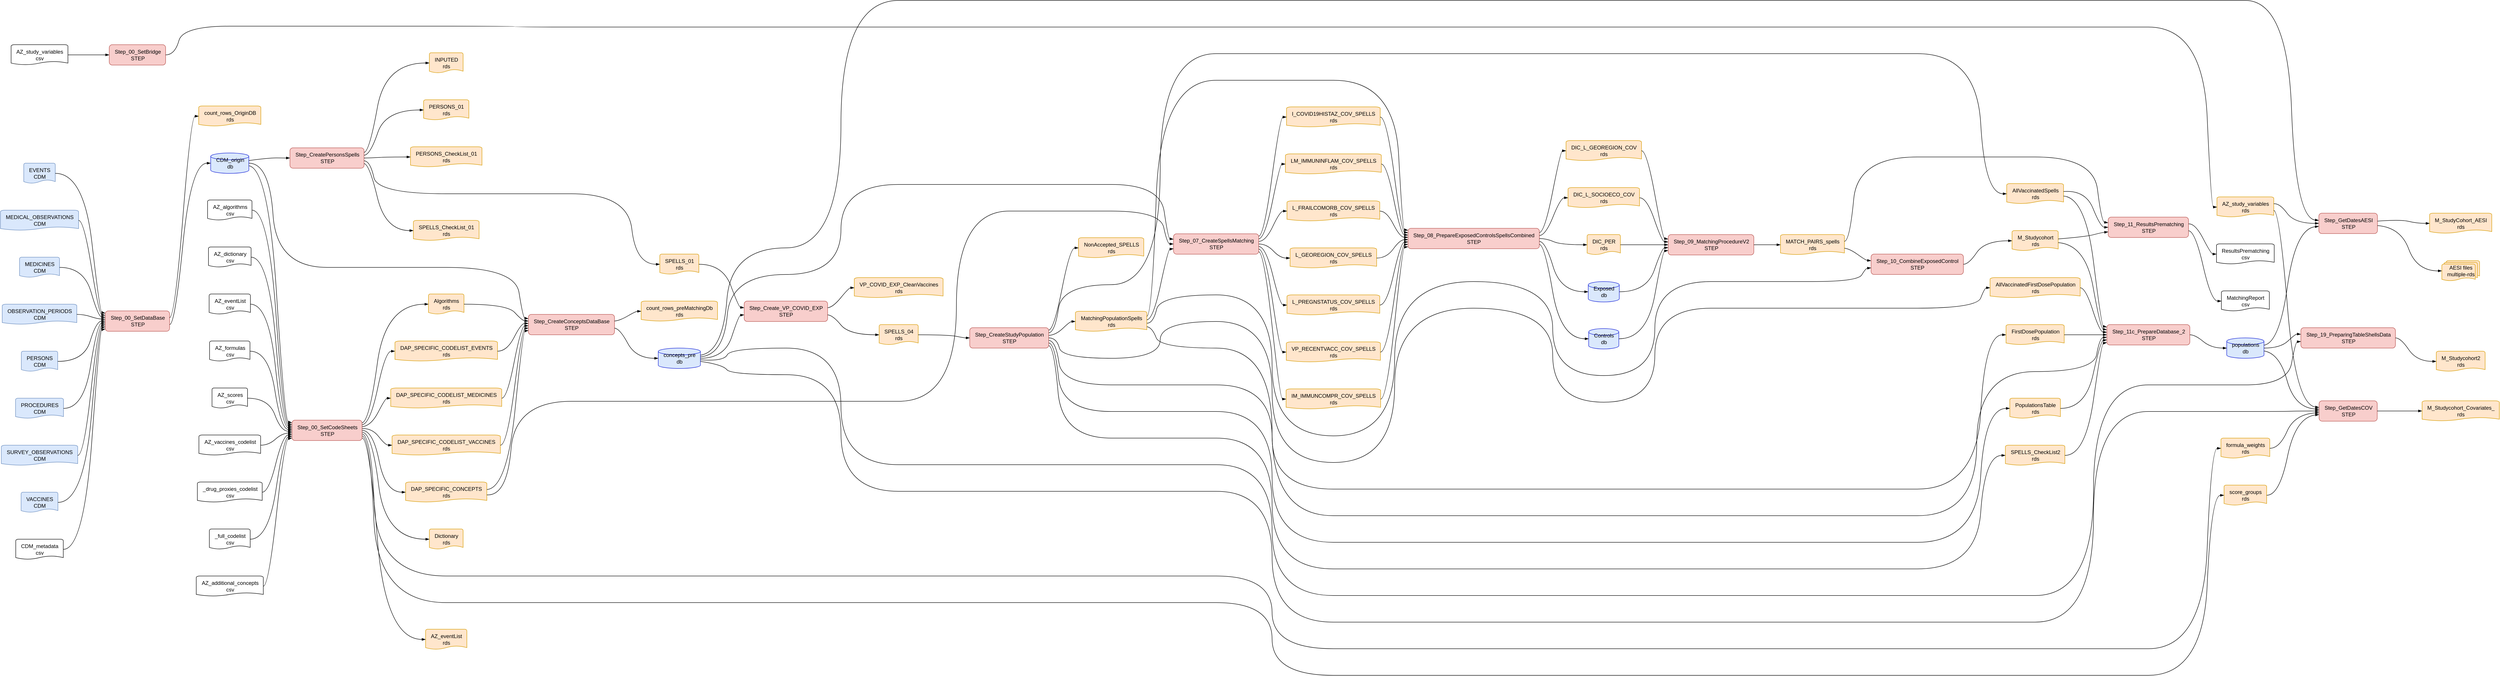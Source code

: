<mxfile version="21.0.10" type="github">
  <diagram name="Pàgina-1" id="_ztOgPcBdJATkkKiHUxJ">
    <mxGraphModel dx="2653" dy="1440" grid="0" gridSize="10" guides="1" tooltips="1" connect="1" arrows="1" fold="1" page="0" pageScale="1" pageWidth="827" pageHeight="1169" math="0" shadow="0">
      <root>
        <mxCell id="0" />
        <mxCell id="1" parent="0" />
        <UserObject label="%FILE%&lt;br&gt;%FORMAT%" FILE="Step_00_SetBridge" FORMAT="STEP" INPUT="NA" OUTPUT="NA" placeholders="1" id="6DW6GiTfMn5qFB3sLEYP-994">
          <mxCell style="fillColor=#F8CECC;strokeColor=#B85450;rounded=1;html=1;" vertex="1" parent="1">
            <mxGeometry x="265" y="447.773" width="127" height="46" as="geometry" />
          </mxCell>
        </UserObject>
        <UserObject label="%FILE%&lt;br&gt;%FORMAT%" FILE="Step_00_SetDataBase" FORMAT="STEP" INPUT="NA" OUTPUT="NA" placeholders="1" id="6DW6GiTfMn5qFB3sLEYP-995">
          <mxCell style="fillColor=#F8CECC;strokeColor=#B85450;rounded=1;html=1;" vertex="1" parent="1">
            <mxGeometry x="256" y="1048.091" width="145" height="46" as="geometry" />
          </mxCell>
        </UserObject>
        <UserObject label="%FILE%&lt;br&gt;%FORMAT%" FILE="Step_00_SetCodeSheets" FORMAT="STEP" INPUT="NA" OUTPUT="NA" placeholders="1" id="6DW6GiTfMn5qFB3sLEYP-996">
          <mxCell style="fillColor=#F8CECC;strokeColor=#B85450;rounded=1;html=1;" vertex="1" parent="1">
            <mxGeometry x="676.5" y="1294.526" width="158" height="46" as="geometry" />
          </mxCell>
        </UserObject>
        <UserObject label="%FILE%&lt;br&gt;%FORMAT%" FILE="Step_CreatePersonsSpells" FORMAT="STEP" INPUT="NA" OUTPUT="NA" placeholders="1" id="6DW6GiTfMn5qFB3sLEYP-997">
          <mxCell style="fillColor=#F8CECC;strokeColor=#B85450;rounded=1;html=1;" vertex="1" parent="1">
            <mxGeometry x="672" y="680.333" width="167" height="46" as="geometry" />
          </mxCell>
        </UserObject>
        <UserObject label="%FILE%&lt;br&gt;%FORMAT%" FILE="Step_Create_VP_COVID_EXP" FORMAT="STEP" INPUT="NA" OUTPUT="NA" placeholders="1" id="6DW6GiTfMn5qFB3sLEYP-998">
          <mxCell style="fillColor=#F8CECC;strokeColor=#B85450;rounded=1;html=1;" vertex="1" parent="1">
            <mxGeometry x="1695" y="1026" width="188" height="46" as="geometry" />
          </mxCell>
        </UserObject>
        <UserObject label="%FILE%&lt;br&gt;%FORMAT%" FILE="Step_CreateConceptsDataBase" FORMAT="STEP" INPUT="NA" OUTPUT="NA" placeholders="1" id="6DW6GiTfMn5qFB3sLEYP-999">
          <mxCell style="fillColor=#F8CECC;strokeColor=#B85450;rounded=1;html=1;" vertex="1" parent="1">
            <mxGeometry x="1209" y="1056" width="194" height="46" as="geometry" />
          </mxCell>
        </UserObject>
        <UserObject label="%FILE%&lt;br&gt;%FORMAT%" FILE="Step_CreateStudyPopulation" FORMAT="STEP" INPUT="NA" OUTPUT="NA" placeholders="1" id="6DW6GiTfMn5qFB3sLEYP-1000">
          <mxCell style="fillColor=#F8CECC;strokeColor=#B85450;rounded=1;html=1;" vertex="1" parent="1">
            <mxGeometry x="2203" y="1086" width="178" height="46" as="geometry" />
          </mxCell>
        </UserObject>
        <UserObject label="%FILE%&lt;br&gt;%FORMAT%" FILE="Step_07_CreateSpellsMatching" FORMAT="STEP" INPUT="NA" OUTPUT="NA" placeholders="1" id="6DW6GiTfMn5qFB3sLEYP-1001">
          <mxCell style="fillColor=#F8CECC;strokeColor=#B85450;rounded=1;html=1;" vertex="1" parent="1">
            <mxGeometry x="2662" y="874.2" width="192" height="46" as="geometry" />
          </mxCell>
        </UserObject>
        <UserObject label="%FILE%&lt;br&gt;%FORMAT%" FILE="Step_08_PrepareExposedControlsSpellsCombined" FORMAT="STEP" INPUT="NA" OUTPUT="NA" placeholders="1" id="6DW6GiTfMn5qFB3sLEYP-1002">
          <mxCell style="fillColor=#F8CECC;strokeColor=#B85450;rounded=1;html=1;" vertex="1" parent="1">
            <mxGeometry x="3190" y="861.846" width="296" height="46" as="geometry" />
          </mxCell>
        </UserObject>
        <UserObject label="%FILE%&lt;br&gt;%FORMAT%" FILE="Step_09_MatchingProcedureV2" FORMAT="STEP" INPUT="NA" OUTPUT="NA" placeholders="1" id="6DW6GiTfMn5qFB3sLEYP-1003">
          <mxCell style="fillColor=#F8CECC;strokeColor=#B85450;rounded=1;html=1;" vertex="1" parent="1">
            <mxGeometry x="3776" y="876" width="193" height="46" as="geometry" />
          </mxCell>
        </UserObject>
        <UserObject label="%FILE%&lt;br&gt;%FORMAT%" FILE="Step_10_CombineExposedControl" FORMAT="STEP" INPUT="NA" OUTPUT="NA" placeholders="1" id="6DW6GiTfMn5qFB3sLEYP-1004">
          <mxCell style="fillColor=#F8CECC;strokeColor=#B85450;rounded=1;html=1;" vertex="1" parent="1">
            <mxGeometry x="4233" y="920" width="208" height="46" as="geometry" />
          </mxCell>
        </UserObject>
        <UserObject label="%FILE%&lt;br&gt;%FORMAT%" FILE="Step_11_ResultsPrematching" FORMAT="STEP" INPUT="NA" OUTPUT="NA" placeholders="1" id="6DW6GiTfMn5qFB3sLEYP-1005">
          <mxCell style="fillColor=#F8CECC;strokeColor=#B85450;rounded=1;html=1;" vertex="1" parent="1">
            <mxGeometry x="4767" y="836.6" width="181" height="46" as="geometry" />
          </mxCell>
        </UserObject>
        <UserObject label="%FILE%&lt;br&gt;%FORMAT%" FILE="Step_11c_PrepareDatabase_2" FORMAT="STEP" INPUT="NA" OUTPUT="NA" placeholders="1" id="6DW6GiTfMn5qFB3sLEYP-1006">
          <mxCell style="fillColor=#F8CECC;strokeColor=#B85450;rounded=1;html=1;" vertex="1" parent="1">
            <mxGeometry x="4764" y="1079" width="187" height="46" as="geometry" />
          </mxCell>
        </UserObject>
        <UserObject label="%FILE%&lt;br&gt;%FORMAT%" FILE="Step_GetDatesAESI" FORMAT="STEP" INPUT="NA" OUTPUT="NA" placeholders="1" id="6DW6GiTfMn5qFB3sLEYP-1007">
          <mxCell style="fillColor=#F8CECC;strokeColor=#B85450;rounded=1;html=1;" vertex="1" parent="1">
            <mxGeometry x="5241.5" y="827.728" width="132" height="46" as="geometry" />
          </mxCell>
        </UserObject>
        <UserObject label="%FILE%&lt;br&gt;%FORMAT%" FILE="Step_GetDatesCOV" FORMAT="STEP" INPUT="NA" OUTPUT="NA" placeholders="1" id="6DW6GiTfMn5qFB3sLEYP-1008">
          <mxCell style="fillColor=#F8CECC;strokeColor=#B85450;rounded=1;html=1;" vertex="1" parent="1">
            <mxGeometry x="5242" y="1250.833" width="131" height="46" as="geometry" />
          </mxCell>
        </UserObject>
        <UserObject label="%FILE%&lt;br&gt;%FORMAT%" FILE="Step_19_PreparingTableShellsData" FORMAT="STEP" INPUT="NA" OUTPUT="NA" placeholders="1" id="6DW6GiTfMn5qFB3sLEYP-1009">
          <mxCell style="fillColor=#F8CECC;strokeColor=#B85450;rounded=1;html=1;" vertex="1" parent="1">
            <mxGeometry x="5201" y="1086" width="213" height="46" as="geometry" />
          </mxCell>
        </UserObject>
        <UserObject label="%FILE%&lt;br&gt;%FORMAT%" FILE="AESI files" FORMAT="multiple-rds" INPUT="NA" OUTPUT="Step_GetDatesAESI" placeholders="1" id="6DW6GiTfMn5qFB3sLEYP-1010">
          <mxCell style="shape=mxgraph.flowchart.multi-document;fillColor=#FFE6CC;strokeColor=#D79B00;rounded=0;html=1;" vertex="1" parent="1">
            <mxGeometry x="5518.5" y="934.891" width="85" height="46" as="geometry" />
          </mxCell>
        </UserObject>
        <UserObject label="%FILE%&lt;br&gt;%FORMAT%" FILE="AZ_additional_concepts" FORMAT="csv" INPUT="Step_00_SetCodeSheets" OUTPUT="NA" placeholders="1" id="6DW6GiTfMn5qFB3sLEYP-1011">
          <mxCell style="shape=mxgraph.flowchart.document;fillColor=#FFFFFF;strokeColor=#000000;rounded=0;html=1;" vertex="1" parent="1">
            <mxGeometry x="461" y="1646" width="151" height="46" as="geometry" />
          </mxCell>
        </UserObject>
        <UserObject label="%FILE%&lt;br&gt;%FORMAT%" FILE="AZ_algorithms" FORMAT="csv" INPUT="Step_00_SetCodeSheets" OUTPUT="NA" placeholders="1" id="6DW6GiTfMn5qFB3sLEYP-1012">
          <mxCell style="shape=mxgraph.flowchart.document;fillColor=#FFFFFF;strokeColor=#000000;rounded=0;html=1;" vertex="1" parent="1">
            <mxGeometry x="486.5" y="798" width="100" height="46" as="geometry" />
          </mxCell>
        </UserObject>
        <UserObject label="%FILE%&lt;br&gt;%FORMAT%" FILE="AZ_dictionary" FORMAT="csv" INPUT="Step_00_SetCodeSheets" OUTPUT="NA" placeholders="1" id="6DW6GiTfMn5qFB3sLEYP-1013">
          <mxCell style="shape=mxgraph.flowchart.document;fillColor=#FFFFFF;strokeColor=#000000;rounded=0;html=1;" vertex="1" parent="1">
            <mxGeometry x="488.5" y="904" width="96" height="46" as="geometry" />
          </mxCell>
        </UserObject>
        <UserObject label="%FILE%&lt;br&gt;%FORMAT%" FILE="AZ_eventList" FORMAT="csv" INPUT="Step_00_SetCodeSheets" OUTPUT="NA" placeholders="1" id="6DW6GiTfMn5qFB3sLEYP-1014">
          <mxCell style="shape=mxgraph.flowchart.document;fillColor=#FFFFFF;strokeColor=#000000;rounded=0;html=1;" vertex="1" parent="1">
            <mxGeometry x="490" y="1010" width="93" height="46" as="geometry" />
          </mxCell>
        </UserObject>
        <UserObject label="%FILE%&lt;br&gt;%FORMAT%" FILE="AZ_eventList" FORMAT="rds" INPUT="NA" OUTPUT="Step_00_SetCodeSheets" placeholders="1" id="6DW6GiTfMn5qFB3sLEYP-1015">
          <mxCell style="shape=mxgraph.flowchart.document;fillColor=#FFE6CC;strokeColor=#D79B00;rounded=0;html=1;" vertex="1" parent="1">
            <mxGeometry x="977.5" y="1766" width="93" height="46" as="geometry" />
          </mxCell>
        </UserObject>
        <UserObject label="%FILE%&lt;br&gt;%FORMAT%" FILE="AZ_formulas" FORMAT="csv" INPUT="Step_00_SetCodeSheets" OUTPUT="NA" placeholders="1" id="6DW6GiTfMn5qFB3sLEYP-1016">
          <mxCell style="shape=mxgraph.flowchart.document;fillColor=#FFFFFF;strokeColor=#000000;rounded=0;html=1;" vertex="1" parent="1">
            <mxGeometry x="491" y="1116" width="91" height="46" as="geometry" />
          </mxCell>
        </UserObject>
        <UserObject label="%FILE%&lt;br&gt;%FORMAT%" FILE="AZ_scores" FORMAT="csv" INPUT="Step_00_SetCodeSheets" OUTPUT="NA" placeholders="1" id="6DW6GiTfMn5qFB3sLEYP-1017">
          <mxCell style="shape=mxgraph.flowchart.document;fillColor=#FFFFFF;strokeColor=#000000;rounded=0;html=1;" vertex="1" parent="1">
            <mxGeometry x="496.5" y="1222" width="80" height="46" as="geometry" />
          </mxCell>
        </UserObject>
        <UserObject label="%FILE%&lt;br&gt;%FORMAT%" FILE="AZ_study_variables" FORMAT="csv" INPUT="Step_00_SetBridge" OUTPUT="NA" placeholders="1" id="6DW6GiTfMn5qFB3sLEYP-1018">
          <mxCell style="shape=mxgraph.flowchart.document;fillColor=#FFFFFF;strokeColor=#000000;rounded=0;html=1;" vertex="1" parent="1">
            <mxGeometry x="44" y="447.773" width="128" height="46" as="geometry" />
          </mxCell>
        </UserObject>
        <UserObject label="%FILE%&lt;br&gt;%FORMAT%" FILE="AZ_study_variables" FORMAT="rds" INPUT="Step_GetDatesAESI,Step_GetDatesCOV" OUTPUT="Step_00_SetBridge" placeholders="1" id="6DW6GiTfMn5qFB3sLEYP-1019">
          <mxCell style="shape=mxgraph.flowchart.document;fillColor=#FFE6CC;strokeColor=#D79B00;rounded=0;html=1;" vertex="1" parent="1">
            <mxGeometry x="5012" y="791" width="128" height="46" as="geometry" />
          </mxCell>
        </UserObject>
        <UserObject label="%FILE%&lt;br&gt;%FORMAT%" FILE="AZ_vaccines_codelist" FORMAT="csv" INPUT="Step_00_SetCodeSheets" OUTPUT="NA" placeholders="1" id="6DW6GiTfMn5qFB3sLEYP-1020">
          <mxCell style="shape=mxgraph.flowchart.document;fillColor=#FFFFFF;strokeColor=#000000;rounded=0;html=1;" vertex="1" parent="1">
            <mxGeometry x="467" y="1328" width="139" height="46" as="geometry" />
          </mxCell>
        </UserObject>
        <UserObject label="%FILE%&lt;br&gt;%FORMAT%" FILE="Algorithms" FORMAT="rds" INPUT="Step_CreateConceptsDataBase" OUTPUT="Step_00_SetCodeSheets" placeholders="1" id="6DW6GiTfMn5qFB3sLEYP-1021">
          <mxCell style="shape=mxgraph.flowchart.document;fillColor=#FFE6CC;strokeColor=#D79B00;rounded=0;html=1;" vertex="1" parent="1">
            <mxGeometry x="984" y="1010" width="80" height="46" as="geometry" />
          </mxCell>
        </UserObject>
        <UserObject label="%FILE%&lt;br&gt;%FORMAT%" FILE="AllVaccinatedFirstDosePopulation" FORMAT="rds" INPUT="Step_11c_PrepareDatabase_2" OUTPUT="Step_CreateStudyPopulation" placeholders="1" id="6DW6GiTfMn5qFB3sLEYP-1022">
          <mxCell style="shape=mxgraph.flowchart.document;fillColor=#FFE6CC;strokeColor=#D79B00;rounded=0;html=1;" vertex="1" parent="1">
            <mxGeometry x="4501" y="973" width="203" height="46" as="geometry" />
          </mxCell>
        </UserObject>
        <UserObject label="%FILE%&lt;br&gt;%FORMAT%" FILE="AllVaccinatedSpells" FORMAT="rds" INPUT="Step_11_ResultsPrematching,Step_11c_PrepareDatabase_2" OUTPUT="Step_CreateStudyPopulation" placeholders="1" id="6DW6GiTfMn5qFB3sLEYP-1023">
          <mxCell style="shape=mxgraph.flowchart.document;fillColor=#FFE6CC;strokeColor=#D79B00;rounded=0;html=1;" vertex="1" parent="1">
            <mxGeometry x="4538.5" y="761" width="128" height="46" as="geometry" />
          </mxCell>
        </UserObject>
        <UserObject label="%FILE%&lt;br&gt;%FORMAT%" FILE="CDM_metadata" FORMAT="csv" INPUT="Step_00_SetDataBase" OUTPUT="NA" placeholders="1" id="6DW6GiTfMn5qFB3sLEYP-1024">
          <mxCell style="shape=mxgraph.flowchart.document;fillColor=#FFFFFF;strokeColor=#000000;rounded=0;html=1;" vertex="1" parent="1">
            <mxGeometry x="54.5" y="1563" width="107" height="46" as="geometry" />
          </mxCell>
        </UserObject>
        <UserObject label="%FILE%&lt;br&gt;%FORMAT%" FILE="CDM_origin" FORMAT="db" INPUT="Step_00_SetCodeSheets,Step_CreateConceptsDataBase,Step_CreatePersonsSpells" OUTPUT="Step_00_SetDataBase" placeholders="1" id="6DW6GiTfMn5qFB3sLEYP-1025">
          <mxCell style="shape=mxgraph.flowchart.database;fillColor=#DAE8FC;strokeColor=#1522D7;rounded=1;html=1;" vertex="1" parent="1">
            <mxGeometry x="493.5" y="692" width="86" height="46" as="geometry" />
          </mxCell>
        </UserObject>
        <UserObject label="%FILE%&lt;br&gt;%FORMAT%" FILE="Controls" FORMAT="db" INPUT="Step_09_MatchingProcedureV2" OUTPUT="Step_08_PrepareExposedControlsSpellsCombined" placeholders="1" id="6DW6GiTfMn5qFB3sLEYP-1026">
          <mxCell style="shape=mxgraph.flowchart.database;fillColor=#DAE8FC;strokeColor=#1522D7;rounded=1;html=1;" vertex="1" parent="1">
            <mxGeometry x="3597" y="1088" width="68" height="46" as="geometry" />
          </mxCell>
        </UserObject>
        <UserObject label="%FILE%&lt;br&gt;%FORMAT%" FILE="DAP_SPECIFIC_CODELIST_EVENTS" FORMAT="rds" INPUT="Step_CreateConceptsDataBase" OUTPUT="Step_00_SetCodeSheets" placeholders="1" id="6DW6GiTfMn5qFB3sLEYP-1027">
          <mxCell style="shape=mxgraph.flowchart.document;fillColor=#FFE6CC;strokeColor=#D79B00;rounded=0;html=1;" vertex="1" parent="1">
            <mxGeometry x="908.5" y="1116" width="231" height="46" as="geometry" />
          </mxCell>
        </UserObject>
        <UserObject label="%FILE%&lt;br&gt;%FORMAT%" FILE="DAP_SPECIFIC_CODELIST_MEDICINES" FORMAT="rds" INPUT="Step_CreateConceptsDataBase" OUTPUT="Step_00_SetCodeSheets" placeholders="1" id="6DW6GiTfMn5qFB3sLEYP-1028">
          <mxCell style="shape=mxgraph.flowchart.document;fillColor=#FFE6CC;strokeColor=#D79B00;rounded=0;html=1;" vertex="1" parent="1">
            <mxGeometry x="899" y="1222" width="250" height="46" as="geometry" />
          </mxCell>
        </UserObject>
        <UserObject label="%FILE%&lt;br&gt;%FORMAT%" FILE="DAP_SPECIFIC_CODELIST_VACCINES" FORMAT="rds" INPUT="Step_CreateConceptsDataBase" OUTPUT="Step_00_SetCodeSheets" placeholders="1" id="6DW6GiTfMn5qFB3sLEYP-1029">
          <mxCell style="shape=mxgraph.flowchart.document;fillColor=#FFE6CC;strokeColor=#D79B00;rounded=0;html=1;" vertex="1" parent="1">
            <mxGeometry x="902" y="1328" width="244" height="46" as="geometry" />
          </mxCell>
        </UserObject>
        <UserObject label="%FILE%&lt;br&gt;%FORMAT%" FILE="DAP_SPECIFIC_CONCEPTS" FORMAT="rds" INPUT="Step_07_CreateSpellsMatching,Step_CreateConceptsDataBase" OUTPUT="Step_00_SetCodeSheets" placeholders="1" id="6DW6GiTfMn5qFB3sLEYP-1030">
          <mxCell style="shape=mxgraph.flowchart.document;fillColor=#FFE6CC;strokeColor=#D79B00;rounded=0;html=1;" vertex="1" parent="1">
            <mxGeometry x="932.5" y="1434" width="183" height="46" as="geometry" />
          </mxCell>
        </UserObject>
        <UserObject label="%FILE%&lt;br&gt;%FORMAT%" FILE="DIC_L_GEOREGION_COV" FORMAT="rds" INPUT="Step_09_MatchingProcedureV2" OUTPUT="Step_08_PrepareExposedControlsSpellsCombined" placeholders="1" id="6DW6GiTfMn5qFB3sLEYP-1031">
          <mxCell style="shape=mxgraph.flowchart.document;fillColor=#FFE6CC;strokeColor=#D79B00;rounded=0;html=1;" vertex="1" parent="1">
            <mxGeometry x="3546" y="664" width="170" height="46" as="geometry" />
          </mxCell>
        </UserObject>
        <UserObject label="%FILE%&lt;br&gt;%FORMAT%" FILE="DIC_L_SOCIOECO_COV" FORMAT="rds" INPUT="Step_09_MatchingProcedureV2" OUTPUT="Step_08_PrepareExposedControlsSpellsCombined" placeholders="1" id="6DW6GiTfMn5qFB3sLEYP-1032">
          <mxCell style="shape=mxgraph.flowchart.document;fillColor=#FFE6CC;strokeColor=#D79B00;rounded=0;html=1;" vertex="1" parent="1">
            <mxGeometry x="3550.5" y="770" width="161" height="46" as="geometry" />
          </mxCell>
        </UserObject>
        <UserObject label="%FILE%&lt;br&gt;%FORMAT%" FILE="DIC_PER" FORMAT="rds" INPUT="Step_09_MatchingProcedureV2" OUTPUT="Step_08_PrepareExposedControlsSpellsCombined" placeholders="1" id="6DW6GiTfMn5qFB3sLEYP-1033">
          <mxCell style="shape=mxgraph.flowchart.document;fillColor=#FFE6CC;strokeColor=#D79B00;rounded=0;html=1;" vertex="1" parent="1">
            <mxGeometry x="3593.5" y="876" width="75" height="46" as="geometry" />
          </mxCell>
        </UserObject>
        <UserObject label="%FILE%&lt;br&gt;%FORMAT%" FILE="Dictionary" FORMAT="rds" INPUT="NA" OUTPUT="Step_00_SetCodeSheets" placeholders="1" id="6DW6GiTfMn5qFB3sLEYP-1034">
          <mxCell style="shape=mxgraph.flowchart.document;fillColor=#FFE6CC;strokeColor=#D79B00;rounded=0;html=1;" vertex="1" parent="1">
            <mxGeometry x="986" y="1540" width="76" height="46" as="geometry" />
          </mxCell>
        </UserObject>
        <UserObject label="%FILE%&lt;br&gt;%FORMAT%" FILE="EVENTS" FORMAT="CDM" INPUT="Step_00_SetDataBase" OUTPUT="NA" placeholders="1" id="6DW6GiTfMn5qFB3sLEYP-1035">
          <mxCell style="shape=mxgraph.flowchart.document;fillColor=#DAE8FC;strokeColor=#6C8EBF;rounded=1;html=1;" vertex="1" parent="1">
            <mxGeometry x="72.5" y="715" width="71" height="46" as="geometry" />
          </mxCell>
        </UserObject>
        <UserObject label="%FILE%&lt;br&gt;%FORMAT%" FILE="Exposed" FORMAT="db" INPUT="Step_09_MatchingProcedureV2" OUTPUT="Step_08_PrepareExposedControlsSpellsCombined" placeholders="1" id="6DW6GiTfMn5qFB3sLEYP-1036">
          <mxCell style="shape=mxgraph.flowchart.database;fillColor=#DAE8FC;strokeColor=#1522D7;rounded=1;html=1;" vertex="1" parent="1">
            <mxGeometry x="3596" y="982" width="70" height="46" as="geometry" />
          </mxCell>
        </UserObject>
        <UserObject label="%FILE%&lt;br&gt;%FORMAT%" FILE="FirstDosePopulation" FORMAT="rds" INPUT="Step_11c_PrepareDatabase_2" OUTPUT="Step_CreateStudyPopulation" placeholders="1" id="6DW6GiTfMn5qFB3sLEYP-1037">
          <mxCell style="shape=mxgraph.flowchart.document;fillColor=#FFE6CC;strokeColor=#D79B00;rounded=0;html=1;" vertex="1" parent="1">
            <mxGeometry x="4537" y="1079" width="131" height="46" as="geometry" />
          </mxCell>
        </UserObject>
        <UserObject label="%FILE%&lt;br&gt;%FORMAT%" FILE="IM_IMMUNCOMPR_COV_SPELLS" FORMAT="rds" INPUT="Step_08_PrepareExposedControlsSpellsCombined" OUTPUT="Step_07_CreateSpellsMatching" placeholders="1" id="6DW6GiTfMn5qFB3sLEYP-1038">
          <mxCell style="shape=mxgraph.flowchart.document;fillColor=#FFE6CC;strokeColor=#D79B00;rounded=0;html=1;" vertex="1" parent="1">
            <mxGeometry x="2915.5" y="1224" width="213" height="46" as="geometry" />
          </mxCell>
        </UserObject>
        <UserObject label="%FILE%&lt;br&gt;%FORMAT%" FILE="INPUTED" FORMAT="rds" INPUT="NA" OUTPUT="Step_CreatePersonsSpells" placeholders="1" id="6DW6GiTfMn5qFB3sLEYP-1039">
          <mxCell style="shape=mxgraph.flowchart.document;fillColor=#FFE6CC;strokeColor=#D79B00;rounded=0;html=1;" vertex="1" parent="1">
            <mxGeometry x="986" y="466" width="76" height="46" as="geometry" />
          </mxCell>
        </UserObject>
        <UserObject label="%FILE%&lt;br&gt;%FORMAT%" FILE="I_COVID19HISTAZ_COV_SPELLS" FORMAT="rds" INPUT="Step_08_PrepareExposedControlsSpellsCombined" OUTPUT="Step_07_CreateSpellsMatching" placeholders="1" id="6DW6GiTfMn5qFB3sLEYP-1040">
          <mxCell style="shape=mxgraph.flowchart.document;fillColor=#FFE6CC;strokeColor=#D79B00;rounded=0;html=1;" vertex="1" parent="1">
            <mxGeometry x="2916.5" y="588" width="211" height="46" as="geometry" />
          </mxCell>
        </UserObject>
        <UserObject label="%FILE%&lt;br&gt;%FORMAT%" FILE="LM_IMMUNINFLAM_COV_SPELLS" FORMAT="rds" INPUT="Step_08_PrepareExposedControlsSpellsCombined" OUTPUT="Step_07_CreateSpellsMatching" placeholders="1" id="6DW6GiTfMn5qFB3sLEYP-1041">
          <mxCell style="shape=mxgraph.flowchart.document;fillColor=#FFE6CC;strokeColor=#D79B00;rounded=0;html=1;" vertex="1" parent="1">
            <mxGeometry x="2914" y="694" width="216" height="46" as="geometry" />
          </mxCell>
        </UserObject>
        <UserObject label="%FILE%&lt;br&gt;%FORMAT%" FILE="L_FRAILCOMORB_COV_SPELLS" FORMAT="rds" INPUT="Step_08_PrepareExposedControlsSpellsCombined" OUTPUT="Step_07_CreateSpellsMatching" placeholders="1" id="6DW6GiTfMn5qFB3sLEYP-1042">
          <mxCell style="shape=mxgraph.flowchart.document;fillColor=#FFE6CC;strokeColor=#D79B00;rounded=0;html=1;" vertex="1" parent="1">
            <mxGeometry x="2917.5" y="800" width="209" height="46" as="geometry" />
          </mxCell>
        </UserObject>
        <UserObject label="%FILE%&lt;br&gt;%FORMAT%" FILE="L_GEOREGION_COV_SPELLS" FORMAT="rds" INPUT="Step_08_PrepareExposedControlsSpellsCombined" OUTPUT="Step_07_CreateSpellsMatching" placeholders="1" id="6DW6GiTfMn5qFB3sLEYP-1043">
          <mxCell style="shape=mxgraph.flowchart.document;fillColor=#FFE6CC;strokeColor=#D79B00;rounded=0;html=1;" vertex="1" parent="1">
            <mxGeometry x="2924.5" y="906" width="195" height="46" as="geometry" />
          </mxCell>
        </UserObject>
        <UserObject label="%FILE%&lt;br&gt;%FORMAT%" FILE="L_PREGNSTATUS_COV_SPELLS" FORMAT="rds" INPUT="Step_08_PrepareExposedControlsSpellsCombined" OUTPUT="Step_07_CreateSpellsMatching" placeholders="1" id="6DW6GiTfMn5qFB3sLEYP-1044">
          <mxCell style="shape=mxgraph.flowchart.document;fillColor=#FFE6CC;strokeColor=#D79B00;rounded=0;html=1;" vertex="1" parent="1">
            <mxGeometry x="2917.5" y="1012" width="209" height="46" as="geometry" />
          </mxCell>
        </UserObject>
        <UserObject label="%FILE%&lt;br&gt;%FORMAT%" FILE="MATCH_PAIRS_spells" FORMAT="rds" INPUT="Step_10_CombineExposedControl,Step_11_ResultsPrematching" OUTPUT="Step_09_MatchingProcedureV2" placeholders="1" id="6DW6GiTfMn5qFB3sLEYP-1045">
          <mxCell style="shape=mxgraph.flowchart.document;fillColor=#FFE6CC;strokeColor=#D79B00;rounded=0;html=1;" vertex="1" parent="1">
            <mxGeometry x="4029" y="876" width="144" height="46" as="geometry" />
          </mxCell>
        </UserObject>
        <UserObject label="%FILE%&lt;br&gt;%FORMAT%" FILE="MEDICAL_OBSERVATIONS" FORMAT="CDM" INPUT="Step_00_SetDataBase" OUTPUT="NA" placeholders="1" id="6DW6GiTfMn5qFB3sLEYP-1046">
          <mxCell style="shape=mxgraph.flowchart.document;fillColor=#DAE8FC;strokeColor=#6C8EBF;rounded=1;html=1;" vertex="1" parent="1">
            <mxGeometry x="20" y="821" width="176" height="46" as="geometry" />
          </mxCell>
        </UserObject>
        <UserObject label="%FILE%&lt;br&gt;%FORMAT%" FILE="MEDICINES" FORMAT="CDM" INPUT="Step_00_SetDataBase" OUTPUT="NA" placeholders="1" id="6DW6GiTfMn5qFB3sLEYP-1047">
          <mxCell style="shape=mxgraph.flowchart.document;fillColor=#DAE8FC;strokeColor=#6C8EBF;rounded=1;html=1;" vertex="1" parent="1">
            <mxGeometry x="63" y="927" width="90" height="46" as="geometry" />
          </mxCell>
        </UserObject>
        <UserObject label="%FILE%&lt;br&gt;%FORMAT%" FILE="M_StudyCohort_AESI" FORMAT="rds" INPUT="NA" OUTPUT="Step_GetDatesAESI" placeholders="1" id="6DW6GiTfMn5qFB3sLEYP-1048">
          <mxCell style="shape=mxgraph.flowchart.document;fillColor=#FFE6CC;strokeColor=#D79B00;rounded=0;html=1;" vertex="1" parent="1">
            <mxGeometry x="5491" y="827.728" width="140" height="46" as="geometry" />
          </mxCell>
        </UserObject>
        <UserObject label="%FILE%&lt;br&gt;%FORMAT%" FILE="M_Studycohort" FORMAT="rds" INPUT="Step_11_ResultsPrematching,Step_11c_PrepareDatabase_2" OUTPUT="Step_10_CombineExposedControl" placeholders="1" id="6DW6GiTfMn5qFB3sLEYP-1049">
          <mxCell style="shape=mxgraph.flowchart.document;fillColor=#FFE6CC;strokeColor=#D79B00;rounded=0;html=1;" vertex="1" parent="1">
            <mxGeometry x="4550.5" y="867" width="104" height="46" as="geometry" />
          </mxCell>
        </UserObject>
        <UserObject label="%FILE%&lt;br&gt;%FORMAT%" FILE="M_Studycohort2" FORMAT="rds" INPUT="NA" OUTPUT="Step_19_PreparingTableShellsData" placeholders="1" id="6DW6GiTfMn5qFB3sLEYP-1050">
          <mxCell style="shape=mxgraph.flowchart.document;fillColor=#FFE6CC;strokeColor=#D79B00;rounded=0;html=1;" vertex="1" parent="1">
            <mxGeometry x="5506" y="1139" width="110" height="46" as="geometry" />
          </mxCell>
        </UserObject>
        <UserObject label="%FILE%&lt;br&gt;%FORMAT%" FILE="M_Studycohort_Covariates_" FORMAT="rds" INPUT="NA" OUTPUT="Step_GetDatesCOV" placeholders="1" id="6DW6GiTfMn5qFB3sLEYP-1051">
          <mxCell style="shape=mxgraph.flowchart.document;fillColor=#FFE6CC;strokeColor=#D79B00;rounded=0;html=1;" vertex="1" parent="1">
            <mxGeometry x="5474" y="1250.833" width="174" height="46" as="geometry" />
          </mxCell>
        </UserObject>
        <UserObject label="%FILE%&lt;br&gt;%FORMAT%" FILE="MatchingPopulationSpells" FORMAT="rds" INPUT="Step_07_CreateSpellsMatching,Step_08_PrepareExposedControlsSpellsCombined,Step_10_CombineExposedControl,Step_11c_PrepareDatabase_2" OUTPUT="Step_CreateStudyPopulation" placeholders="1" id="6DW6GiTfMn5qFB3sLEYP-1052">
          <mxCell style="shape=mxgraph.flowchart.document;fillColor=#FFE6CC;strokeColor=#D79B00;rounded=0;html=1;" vertex="1" parent="1">
            <mxGeometry x="2441" y="1049" width="161" height="46" as="geometry" />
          </mxCell>
        </UserObject>
        <UserObject label="%FILE%&lt;br&gt;%FORMAT%" FILE="MatchingReport" FORMAT="csv" INPUT="NA" OUTPUT="Step_11_ResultsPrematching" placeholders="1" id="6DW6GiTfMn5qFB3sLEYP-1053">
          <mxCell style="shape=mxgraph.flowchart.document;fillColor=#FFFFFF;strokeColor=#000000;rounded=0;html=1;" vertex="1" parent="1">
            <mxGeometry x="5022" y="1003" width="108" height="46" as="geometry" />
          </mxCell>
        </UserObject>
        <UserObject label="%FILE%&lt;br&gt;%FORMAT%" FILE="NonAccepted_SPELLS" FORMAT="rds" INPUT="NA" OUTPUT="Step_CreateStudyPopulation" placeholders="1" id="6DW6GiTfMn5qFB3sLEYP-1054">
          <mxCell style="shape=mxgraph.flowchart.document;fillColor=#FFE6CC;strokeColor=#D79B00;rounded=0;html=1;" vertex="1" parent="1">
            <mxGeometry x="2448" y="883" width="147" height="46" as="geometry" />
          </mxCell>
        </UserObject>
        <UserObject label="%FILE%&lt;br&gt;%FORMAT%" FILE="OBSERVATION_PERIODS" FORMAT="CDM" INPUT="Step_00_SetDataBase" OUTPUT="NA" placeholders="1" id="6DW6GiTfMn5qFB3sLEYP-1055">
          <mxCell style="shape=mxgraph.flowchart.document;fillColor=#DAE8FC;strokeColor=#6C8EBF;rounded=1;html=1;" vertex="1" parent="1">
            <mxGeometry x="24" y="1033" width="168" height="46" as="geometry" />
          </mxCell>
        </UserObject>
        <UserObject label="%FILE%&lt;br&gt;%FORMAT%" FILE="PERSONS" FORMAT="CDM" INPUT="Step_00_SetDataBase" OUTPUT="NA" placeholders="1" id="6DW6GiTfMn5qFB3sLEYP-1056">
          <mxCell style="shape=mxgraph.flowchart.document;fillColor=#DAE8FC;strokeColor=#6C8EBF;rounded=1;html=1;" vertex="1" parent="1">
            <mxGeometry x="67" y="1139" width="82" height="46" as="geometry" />
          </mxCell>
        </UserObject>
        <UserObject label="%FILE%&lt;br&gt;%FORMAT%" FILE="PERSONS_01" FORMAT="rds" INPUT="NA" OUTPUT="Step_CreatePersonsSpells" placeholders="1" id="6DW6GiTfMn5qFB3sLEYP-1057">
          <mxCell style="shape=mxgraph.flowchart.document;fillColor=#FFE6CC;strokeColor=#D79B00;rounded=0;html=1;" vertex="1" parent="1">
            <mxGeometry x="973" y="572" width="102" height="46" as="geometry" />
          </mxCell>
        </UserObject>
        <UserObject label="%FILE%&lt;br&gt;%FORMAT%" FILE="PERSONS_CheckList_01" FORMAT="rds" INPUT="NA" OUTPUT="Step_CreatePersonsSpells" placeholders="1" id="6DW6GiTfMn5qFB3sLEYP-1058">
          <mxCell style="shape=mxgraph.flowchart.document;fillColor=#FFE6CC;strokeColor=#D79B00;rounded=0;html=1;" vertex="1" parent="1">
            <mxGeometry x="943.5" y="678" width="161" height="46" as="geometry" />
          </mxCell>
        </UserObject>
        <UserObject label="%FILE%&lt;br&gt;%FORMAT%" FILE="PROCEDURES" FORMAT="CDM" INPUT="Step_00_SetDataBase" OUTPUT="NA" placeholders="1" id="6DW6GiTfMn5qFB3sLEYP-1059">
          <mxCell style="shape=mxgraph.flowchart.document;fillColor=#DAE8FC;strokeColor=#6C8EBF;rounded=1;html=1;" vertex="1" parent="1">
            <mxGeometry x="54" y="1245" width="108" height="46" as="geometry" />
          </mxCell>
        </UserObject>
        <UserObject label="%FILE%&lt;br&gt;%FORMAT%" FILE="PopulationsTable" FORMAT="rds" INPUT="Step_11c_PrepareDatabase_2" OUTPUT="Step_CreateStudyPopulation" placeholders="1" id="6DW6GiTfMn5qFB3sLEYP-1060">
          <mxCell style="shape=mxgraph.flowchart.document;fillColor=#FFE6CC;strokeColor=#D79B00;rounded=0;html=1;" vertex="1" parent="1">
            <mxGeometry x="4545.5" y="1245" width="114" height="46" as="geometry" />
          </mxCell>
        </UserObject>
        <UserObject label="%FILE%&lt;br&gt;%FORMAT%" FILE="ResultsPrematching" FORMAT="csv" INPUT="NA" OUTPUT="Step_11_ResultsPrematching" placeholders="1" id="6DW6GiTfMn5qFB3sLEYP-1061">
          <mxCell style="shape=mxgraph.flowchart.document;fillColor=#FFFFFF;strokeColor=#000000;rounded=0;html=1;" vertex="1" parent="1">
            <mxGeometry x="5011" y="897" width="130" height="46" as="geometry" />
          </mxCell>
        </UserObject>
        <UserObject label="%FILE%&lt;br&gt;%FORMAT%" FILE="SPELLS_01" FORMAT="rds" INPUT="Step_Create_VP_COVID_EXP" OUTPUT="Step_CreatePersonsSpells" placeholders="1" id="6DW6GiTfMn5qFB3sLEYP-1062">
          <mxCell style="shape=mxgraph.flowchart.document;fillColor=#FFE6CC;strokeColor=#D79B00;rounded=0;html=1;" vertex="1" parent="1">
            <mxGeometry x="1505" y="920" width="88" height="46" as="geometry" />
          </mxCell>
        </UserObject>
        <UserObject label="%FILE%&lt;br&gt;%FORMAT%" FILE="SPELLS_04" FORMAT="rds" INPUT="Step_CreateStudyPopulation" OUTPUT="Step_Create_VP_COVID_EXP" placeholders="1" id="6DW6GiTfMn5qFB3sLEYP-1063">
          <mxCell style="shape=mxgraph.flowchart.document;fillColor=#FFE6CC;strokeColor=#D79B00;rounded=0;html=1;" vertex="1" parent="1">
            <mxGeometry x="1999" y="1079" width="88" height="46" as="geometry" />
          </mxCell>
        </UserObject>
        <UserObject label="%FILE%&lt;br&gt;%FORMAT%" FILE="SPELLS_CheckList2" FORMAT="rds" INPUT="Step_11c_PrepareDatabase_2" OUTPUT="Step_CreateStudyPopulation" placeholders="1" id="6DW6GiTfMn5qFB3sLEYP-1064">
          <mxCell style="shape=mxgraph.flowchart.document;fillColor=#FFE6CC;strokeColor=#D79B00;rounded=0;html=1;" vertex="1" parent="1">
            <mxGeometry x="4535.5" y="1351" width="134" height="46" as="geometry" />
          </mxCell>
        </UserObject>
        <UserObject label="%FILE%&lt;br&gt;%FORMAT%" FILE="SPELLS_CheckList_01" FORMAT="rds" INPUT="NA" OUTPUT="Step_CreatePersonsSpells" placeholders="1" id="6DW6GiTfMn5qFB3sLEYP-1065">
          <mxCell style="shape=mxgraph.flowchart.document;fillColor=#FFE6CC;strokeColor=#D79B00;rounded=0;html=1;" vertex="1" parent="1">
            <mxGeometry x="950" y="844" width="148" height="46" as="geometry" />
          </mxCell>
        </UserObject>
        <UserObject label="%FILE%&lt;br&gt;%FORMAT%" FILE="SURVEY_OBSERVATIONS" FORMAT="CDM" INPUT="Step_00_SetDataBase" OUTPUT="NA" placeholders="1" id="6DW6GiTfMn5qFB3sLEYP-1066">
          <mxCell style="shape=mxgraph.flowchart.document;fillColor=#DAE8FC;strokeColor=#6C8EBF;rounded=1;html=1;" vertex="1" parent="1">
            <mxGeometry x="22" y="1351" width="172" height="46" as="geometry" />
          </mxCell>
        </UserObject>
        <UserObject label="%FILE%&lt;br&gt;%FORMAT%" FILE="VACCINES" FORMAT="CDM" INPUT="Step_00_SetDataBase" OUTPUT="NA" placeholders="1" id="6DW6GiTfMn5qFB3sLEYP-1067">
          <mxCell style="shape=mxgraph.flowchart.document;fillColor=#DAE8FC;strokeColor=#6C8EBF;rounded=1;html=1;" vertex="1" parent="1">
            <mxGeometry x="66.5" y="1457" width="83" height="46" as="geometry" />
          </mxCell>
        </UserObject>
        <UserObject label="%FILE%&lt;br&gt;%FORMAT%" FILE="VP_COVID_EXP_CleanVaccines" FORMAT="rds" INPUT="NA" OUTPUT="Step_Create_VP_COVID_EXP" placeholders="1" id="6DW6GiTfMn5qFB3sLEYP-1068">
          <mxCell style="shape=mxgraph.flowchart.document;fillColor=#FFE6CC;strokeColor=#D79B00;rounded=0;html=1;" vertex="1" parent="1">
            <mxGeometry x="1943" y="973" width="200" height="46" as="geometry" />
          </mxCell>
        </UserObject>
        <UserObject label="%FILE%&lt;br&gt;%FORMAT%" FILE="VP_RECENTVACC_COV_SPELLS" FORMAT="rds" INPUT="Step_08_PrepareExposedControlsSpellsCombined" OUTPUT="Step_07_CreateSpellsMatching" placeholders="1" id="6DW6GiTfMn5qFB3sLEYP-1069">
          <mxCell style="shape=mxgraph.flowchart.document;fillColor=#FFE6CC;strokeColor=#D79B00;rounded=0;html=1;" vertex="1" parent="1">
            <mxGeometry x="2916" y="1118" width="212" height="46" as="geometry" />
          </mxCell>
        </UserObject>
        <UserObject label="%FILE%&lt;br&gt;%FORMAT%" FILE="_drug_proxies_codelist" FORMAT="csv" INPUT="Step_00_SetCodeSheets" OUTPUT="NA" placeholders="1" id="6DW6GiTfMn5qFB3sLEYP-1070">
          <mxCell style="shape=mxgraph.flowchart.document;fillColor=#FFFFFF;strokeColor=#000000;rounded=0;html=1;" vertex="1" parent="1">
            <mxGeometry x="463.5" y="1434" width="146" height="46" as="geometry" />
          </mxCell>
        </UserObject>
        <UserObject label="%FILE%&lt;br&gt;%FORMAT%" FILE="_full_codelist" FORMAT="csv" INPUT="Step_00_SetCodeSheets" OUTPUT="NA" placeholders="1" id="6DW6GiTfMn5qFB3sLEYP-1071">
          <mxCell style="shape=mxgraph.flowchart.document;fillColor=#FFFFFF;strokeColor=#000000;rounded=0;html=1;" vertex="1" parent="1">
            <mxGeometry x="490.5" y="1540" width="92" height="46" as="geometry" />
          </mxCell>
        </UserObject>
        <UserObject label="%FILE%&lt;br&gt;%FORMAT%" FILE="concepts_pre" FORMAT="db" INPUT="Step_07_CreateSpellsMatching,Step_19_PreparingTableShellsData,Step_Create_VP_COVID_EXP,Step_GetDatesAESI,Step_GetDatesCOV" OUTPUT="Step_CreateConceptsDataBase" placeholders="1" id="6DW6GiTfMn5qFB3sLEYP-1072">
          <mxCell style="shape=mxgraph.flowchart.database;fillColor=#DAE8FC;strokeColor=#1522D7;rounded=1;html=1;" vertex="1" parent="1">
            <mxGeometry x="1501.5" y="1132" width="95" height="46" as="geometry" />
          </mxCell>
        </UserObject>
        <UserObject label="%FILE%&lt;br&gt;%FORMAT%" FILE="count_rows_OriginDB" FORMAT="rds" INPUT="NA" OUTPUT="Step_00_SetDataBase" placeholders="1" id="6DW6GiTfMn5qFB3sLEYP-1073">
          <mxCell style="shape=mxgraph.flowchart.document;fillColor=#FFE6CC;strokeColor=#D79B00;rounded=0;html=1;" vertex="1" parent="1">
            <mxGeometry x="466.5" y="586" width="140" height="46" as="geometry" />
          </mxCell>
        </UserObject>
        <UserObject label="%FILE%&lt;br&gt;%FORMAT%" FILE="count_rows_preMatchingDb" FORMAT="rds" INPUT="NA" OUTPUT="Step_CreateConceptsDataBase" placeholders="1" id="6DW6GiTfMn5qFB3sLEYP-1074">
          <mxCell style="shape=mxgraph.flowchart.document;fillColor=#FFE6CC;strokeColor=#D79B00;rounded=0;html=1;" vertex="1" parent="1">
            <mxGeometry x="1463" y="1026" width="172" height="46" as="geometry" />
          </mxCell>
        </UserObject>
        <UserObject label="%FILE%&lt;br&gt;%FORMAT%" FILE="formula_weights" FORMAT="rds" INPUT="Step_GetDatesCOV" OUTPUT="Step_00_SetCodeSheets" placeholders="1" id="6DW6GiTfMn5qFB3sLEYP-1075">
          <mxCell style="shape=mxgraph.flowchart.document;fillColor=#FFE6CC;strokeColor=#D79B00;rounded=0;html=1;" vertex="1" parent="1">
            <mxGeometry x="5021" y="1335" width="110" height="46" as="geometry" />
          </mxCell>
        </UserObject>
        <UserObject label="%FILE%&lt;br&gt;%FORMAT%" FILE="populations" FORMAT="db" INPUT="Step_19_PreparingTableShellsData,Step_GetDatesAESI,Step_GetDatesCOV" OUTPUT="Step_11c_PrepareDatabase_2" placeholders="1" id="6DW6GiTfMn5qFB3sLEYP-1076">
          <mxCell style="shape=mxgraph.flowchart.database;fillColor=#DAE8FC;strokeColor=#1522D7;rounded=1;html=1;" vertex="1" parent="1">
            <mxGeometry x="5034" y="1109" width="84" height="46" as="geometry" />
          </mxCell>
        </UserObject>
        <UserObject label="%FILE%&lt;br&gt;%FORMAT%" FILE="score_groups" FORMAT="rds" INPUT="Step_GetDatesCOV" OUTPUT="Step_00_SetCodeSheets" placeholders="1" id="6DW6GiTfMn5qFB3sLEYP-1077">
          <mxCell style="shape=mxgraph.flowchart.document;fillColor=#FFE6CC;strokeColor=#D79B00;rounded=0;html=1;" vertex="1" parent="1">
            <mxGeometry x="5028" y="1441" width="96" height="46" as="geometry" />
          </mxCell>
        </UserObject>
        <mxCell id="6DW6GiTfMn5qFB3sLEYP-1078" value="" style="curved=1;endArrow=blockThin;endFill=1;fontSize=11;" edge="1" parent="1" source="6DW6GiTfMn5qFB3sLEYP-1011" target="6DW6GiTfMn5qFB3sLEYP-996">
          <mxGeometry relative="1" as="geometry">
            <Array as="points">
              <mxPoint x="624" y="1669" />
              <mxPoint x="660" y="1338.226" />
            </Array>
          </mxGeometry>
        </mxCell>
        <mxCell id="6DW6GiTfMn5qFB3sLEYP-1079" value="" style="curved=1;endArrow=blockThin;endFill=1;fontSize=11;" edge="1" parent="1" source="6DW6GiTfMn5qFB3sLEYP-1012" target="6DW6GiTfMn5qFB3sLEYP-996">
          <mxGeometry relative="1" as="geometry">
            <Array as="points">
              <mxPoint x="624" y="821" />
              <mxPoint x="658" y="1301.426" />
            </Array>
          </mxGeometry>
        </mxCell>
        <mxCell id="6DW6GiTfMn5qFB3sLEYP-1080" value="" style="curved=1;endArrow=blockThin;endFill=1;fontSize=11;" edge="1" parent="1" source="6DW6GiTfMn5qFB3sLEYP-1013" target="6DW6GiTfMn5qFB3sLEYP-996">
          <mxGeometry relative="1" as="geometry">
            <Array as="points">
              <mxPoint x="624" y="927" />
              <mxPoint x="656" y="1306.026" />
            </Array>
          </mxGeometry>
        </mxCell>
        <mxCell id="6DW6GiTfMn5qFB3sLEYP-1081" value="" style="curved=1;endArrow=blockThin;endFill=1;fontSize=11;" edge="1" parent="1" source="6DW6GiTfMn5qFB3sLEYP-1014" target="6DW6GiTfMn5qFB3sLEYP-996">
          <mxGeometry relative="1" as="geometry">
            <Array as="points">
              <mxPoint x="624" y="1033" />
              <mxPoint x="654" y="1310.626" />
            </Array>
          </mxGeometry>
        </mxCell>
        <mxCell id="6DW6GiTfMn5qFB3sLEYP-1082" value="" style="curved=1;endArrow=blockThin;endFill=1;fontSize=11;" edge="1" parent="1" source="6DW6GiTfMn5qFB3sLEYP-1016" target="6DW6GiTfMn5qFB3sLEYP-996">
          <mxGeometry relative="1" as="geometry">
            <Array as="points">
              <mxPoint x="624" y="1139" />
              <mxPoint x="652" y="1315.226" />
            </Array>
          </mxGeometry>
        </mxCell>
        <mxCell id="6DW6GiTfMn5qFB3sLEYP-1083" value="" style="curved=1;endArrow=blockThin;endFill=1;fontSize=11;" edge="1" parent="1" source="6DW6GiTfMn5qFB3sLEYP-1017" target="6DW6GiTfMn5qFB3sLEYP-996">
          <mxGeometry relative="1" as="geometry">
            <Array as="points">
              <mxPoint x="624" y="1245" />
              <mxPoint x="652" y="1319.826" />
            </Array>
          </mxGeometry>
        </mxCell>
        <mxCell id="6DW6GiTfMn5qFB3sLEYP-1084" value="" style="curved=1;endArrow=blockThin;endFill=1;fontSize=11;" edge="1" parent="1" source="6DW6GiTfMn5qFB3sLEYP-1018" target="6DW6GiTfMn5qFB3sLEYP-994">
          <mxGeometry relative="1" as="geometry">
            <Array as="points">
              <mxPoint x="208" y="470.773" />
              <mxPoint x="244" y="470.773" />
            </Array>
          </mxGeometry>
        </mxCell>
        <mxCell id="6DW6GiTfMn5qFB3sLEYP-1085" value="" style="curved=1;endArrow=blockThin;endFill=1;fontSize=11;" edge="1" parent="1" source="6DW6GiTfMn5qFB3sLEYP-1019" target="6DW6GiTfMn5qFB3sLEYP-1007">
          <mxGeometry relative="1" as="geometry">
            <Array as="points">
              <mxPoint x="5153" y="805" />
              <mxPoint x="5187" y="850.728" />
            </Array>
          </mxGeometry>
        </mxCell>
        <mxCell id="6DW6GiTfMn5qFB3sLEYP-1086" value="" style="curved=1;endArrow=blockThin;endFill=1;fontSize=11;" edge="1" parent="1" source="6DW6GiTfMn5qFB3sLEYP-1019" target="6DW6GiTfMn5qFB3sLEYP-1008">
          <mxGeometry relative="1" as="geometry">
            <Array as="points">
              <mxPoint x="5153" y="823" />
              <mxPoint x="5189" y="1259.433" />
            </Array>
          </mxGeometry>
        </mxCell>
        <mxCell id="6DW6GiTfMn5qFB3sLEYP-1087" value="" style="curved=1;endArrow=blockThin;endFill=1;fontSize=11;" edge="1" parent="1" source="6DW6GiTfMn5qFB3sLEYP-1020" target="6DW6GiTfMn5qFB3sLEYP-996">
          <mxGeometry relative="1" as="geometry">
            <Array as="points">
              <mxPoint x="624" y="1351" />
              <mxPoint x="654" y="1324.426" />
            </Array>
          </mxGeometry>
        </mxCell>
        <mxCell id="6DW6GiTfMn5qFB3sLEYP-1088" value="" style="curved=1;endArrow=blockThin;endFill=1;fontSize=11;" edge="1" parent="1" source="6DW6GiTfMn5qFB3sLEYP-1021" target="6DW6GiTfMn5qFB3sLEYP-999">
          <mxGeometry relative="1" as="geometry">
            <Array as="points">
              <mxPoint x="1161" y="1033" />
              <mxPoint x="1195" y="1070" />
            </Array>
          </mxGeometry>
        </mxCell>
        <mxCell id="6DW6GiTfMn5qFB3sLEYP-1089" value="" style="curved=1;endArrow=blockThin;endFill=1;fontSize=11;" edge="1" parent="1" source="6DW6GiTfMn5qFB3sLEYP-1022" target="6DW6GiTfMn5qFB3sLEYP-1006">
          <mxGeometry relative="1" as="geometry">
            <Array as="points">
              <mxPoint x="4716" y="996" />
              <mxPoint x="4748" y="1095.429" />
            </Array>
          </mxGeometry>
        </mxCell>
        <mxCell id="6DW6GiTfMn5qFB3sLEYP-1090" value="" style="curved=1;endArrow=blockThin;endFill=1;fontSize=11;" edge="1" parent="1" source="6DW6GiTfMn5qFB3sLEYP-1023" target="6DW6GiTfMn5qFB3sLEYP-1005">
          <mxGeometry relative="1" as="geometry">
            <Array as="points">
              <mxPoint x="4716" y="775" />
              <mxPoint x="4750" y="859.6" />
            </Array>
          </mxGeometry>
        </mxCell>
        <mxCell id="6DW6GiTfMn5qFB3sLEYP-1091" value="" style="curved=1;endArrow=blockThin;endFill=1;fontSize=11;" edge="1" parent="1" source="6DW6GiTfMn5qFB3sLEYP-1023" target="6DW6GiTfMn5qFB3sLEYP-1006">
          <mxGeometry relative="1" as="geometry">
            <Array as="points">
              <mxPoint x="4716" y="793" />
              <mxPoint x="4752" y="1082.286" />
            </Array>
          </mxGeometry>
        </mxCell>
        <mxCell id="6DW6GiTfMn5qFB3sLEYP-1092" value="" style="curved=1;endArrow=blockThin;endFill=1;fontSize=11;" edge="1" parent="1" source="6DW6GiTfMn5qFB3sLEYP-1024" target="6DW6GiTfMn5qFB3sLEYP-995">
          <mxGeometry relative="1" as="geometry">
            <Array as="points">
              <mxPoint x="208" y="1586" />
              <mxPoint x="244" y="1091.535" />
            </Array>
          </mxGeometry>
        </mxCell>
        <mxCell id="6DW6GiTfMn5qFB3sLEYP-1093" value="" style="curved=1;endArrow=blockThin;endFill=1;fontSize=11;" edge="1" parent="1" source="6DW6GiTfMn5qFB3sLEYP-1025" target="6DW6GiTfMn5qFB3sLEYP-996">
          <mxGeometry relative="1" as="geometry">
            <Array as="points">
              <mxPoint x="624" y="727" />
              <mxPoint x="660" y="1296.826" />
            </Array>
          </mxGeometry>
        </mxCell>
        <mxCell id="6DW6GiTfMn5qFB3sLEYP-1094" value="" style="curved=1;endArrow=blockThin;endFill=1;fontSize=11;" edge="1" parent="1" source="6DW6GiTfMn5qFB3sLEYP-1025" target="6DW6GiTfMn5qFB3sLEYP-999">
          <mxGeometry relative="1" as="geometry">
            <Array as="points">
              <mxPoint x="626" y="715" />
              <mxPoint x="642" y="950" />
              <mxPoint x="869" y="950" />
              <mxPoint x="869" y="950" />
              <mxPoint x="1179" y="950" />
              <mxPoint x="1197" y="1064" />
            </Array>
          </mxGeometry>
        </mxCell>
        <mxCell id="6DW6GiTfMn5qFB3sLEYP-1095" value="" style="curved=1;endArrow=blockThin;endFill=1;fontSize=11;" edge="1" parent="1" source="6DW6GiTfMn5qFB3sLEYP-1025" target="6DW6GiTfMn5qFB3sLEYP-997">
          <mxGeometry relative="1" as="geometry">
            <Array as="points">
              <mxPoint x="624" y="703" />
              <mxPoint x="660" y="703.333" />
            </Array>
          </mxGeometry>
        </mxCell>
        <mxCell id="6DW6GiTfMn5qFB3sLEYP-1096" value="" style="curved=1;endArrow=blockThin;endFill=1;fontSize=11;" edge="1" parent="1" source="6DW6GiTfMn5qFB3sLEYP-1026" target="6DW6GiTfMn5qFB3sLEYP-1003">
          <mxGeometry relative="1" as="geometry">
            <Array as="points">
              <mxPoint x="3728" y="1111" />
              <mxPoint x="3764" y="913.4" />
            </Array>
          </mxGeometry>
        </mxCell>
        <mxCell id="6DW6GiTfMn5qFB3sLEYP-1097" value="" style="curved=1;endArrow=blockThin;endFill=1;fontSize=11;" edge="1" parent="1" source="6DW6GiTfMn5qFB3sLEYP-1027" target="6DW6GiTfMn5qFB3sLEYP-999">
          <mxGeometry relative="1" as="geometry">
            <Array as="points">
              <mxPoint x="1161" y="1139" />
              <mxPoint x="1193" y="1076" />
            </Array>
          </mxGeometry>
        </mxCell>
        <mxCell id="6DW6GiTfMn5qFB3sLEYP-1098" value="" style="curved=1;endArrow=blockThin;endFill=1;fontSize=11;" edge="1" parent="1" source="6DW6GiTfMn5qFB3sLEYP-1028" target="6DW6GiTfMn5qFB3sLEYP-999">
          <mxGeometry relative="1" as="geometry">
            <Array as="points">
              <mxPoint x="1161" y="1245" />
              <mxPoint x="1193" y="1082" />
            </Array>
          </mxGeometry>
        </mxCell>
        <mxCell id="6DW6GiTfMn5qFB3sLEYP-1099" value="" style="curved=1;endArrow=blockThin;endFill=1;fontSize=11;" edge="1" parent="1" source="6DW6GiTfMn5qFB3sLEYP-1029" target="6DW6GiTfMn5qFB3sLEYP-999">
          <mxGeometry relative="1" as="geometry">
            <Array as="points">
              <mxPoint x="1161" y="1351" />
              <mxPoint x="1195" y="1088" />
            </Array>
          </mxGeometry>
        </mxCell>
        <mxCell id="6DW6GiTfMn5qFB3sLEYP-1100" value="" style="curved=1;endArrow=blockThin;endFill=1;fontSize=11;" edge="1" parent="1" source="6DW6GiTfMn5qFB3sLEYP-1030" target="6DW6GiTfMn5qFB3sLEYP-1001">
          <mxGeometry relative="1" as="geometry">
            <Array as="points">
              <mxPoint x="1161" y="1466" />
              <mxPoint x="1179" y="1252" />
              <mxPoint x="1433" y="1252" />
              <mxPoint x="1433" y="1252" />
              <mxPoint x="1665" y="1252" />
              <mxPoint x="1665" y="1252" />
              <mxPoint x="1913" y="1252" />
              <mxPoint x="1913" y="1252" />
              <mxPoint x="2173" y="1252" />
              <mxPoint x="2173" y="823" />
              <mxPoint x="2411" y="823" />
              <mxPoint x="2411" y="823" />
              <mxPoint x="2632" y="823" />
              <mxPoint x="2648" y="897.2" />
            </Array>
          </mxGeometry>
        </mxCell>
        <mxCell id="6DW6GiTfMn5qFB3sLEYP-1101" value="" style="curved=1;endArrow=blockThin;endFill=1;fontSize=11;" edge="1" parent="1" source="6DW6GiTfMn5qFB3sLEYP-1030" target="6DW6GiTfMn5qFB3sLEYP-999">
          <mxGeometry relative="1" as="geometry">
            <Array as="points">
              <mxPoint x="1161" y="1448" />
              <mxPoint x="1197" y="1094" />
            </Array>
          </mxGeometry>
        </mxCell>
        <mxCell id="6DW6GiTfMn5qFB3sLEYP-1102" value="" style="curved=1;endArrow=blockThin;endFill=1;fontSize=11;" edge="1" parent="1" source="6DW6GiTfMn5qFB3sLEYP-1031" target="6DW6GiTfMn5qFB3sLEYP-1003">
          <mxGeometry relative="1" as="geometry">
            <Array as="points">
              <mxPoint x="3728" y="687" />
              <mxPoint x="3764" y="884.6" />
            </Array>
          </mxGeometry>
        </mxCell>
        <mxCell id="6DW6GiTfMn5qFB3sLEYP-1103" value="" style="curved=1;endArrow=blockThin;endFill=1;fontSize=11;" edge="1" parent="1" source="6DW6GiTfMn5qFB3sLEYP-1032" target="6DW6GiTfMn5qFB3sLEYP-1003">
          <mxGeometry relative="1" as="geometry">
            <Array as="points">
              <mxPoint x="3728" y="793" />
              <mxPoint x="3762" y="891.8" />
            </Array>
          </mxGeometry>
        </mxCell>
        <mxCell id="6DW6GiTfMn5qFB3sLEYP-1104" value="" style="curved=1;endArrow=blockThin;endFill=1;fontSize=11;" edge="1" parent="1" source="6DW6GiTfMn5qFB3sLEYP-1033" target="6DW6GiTfMn5qFB3sLEYP-1003">
          <mxGeometry relative="1" as="geometry">
            <Array as="points">
              <mxPoint x="3728" y="899" />
              <mxPoint x="3760" y="899.0" />
            </Array>
          </mxGeometry>
        </mxCell>
        <mxCell id="6DW6GiTfMn5qFB3sLEYP-1105" value="" style="curved=1;endArrow=blockThin;endFill=1;fontSize=11;" edge="1" parent="1" source="6DW6GiTfMn5qFB3sLEYP-1035" target="6DW6GiTfMn5qFB3sLEYP-995">
          <mxGeometry relative="1" as="geometry">
            <Array as="points">
              <mxPoint x="208" y="738" />
              <mxPoint x="244" y="1050.646" />
            </Array>
          </mxGeometry>
        </mxCell>
        <mxCell id="6DW6GiTfMn5qFB3sLEYP-1106" value="" style="curved=1;endArrow=blockThin;endFill=1;fontSize=11;" edge="1" parent="1" source="6DW6GiTfMn5qFB3sLEYP-1036" target="6DW6GiTfMn5qFB3sLEYP-1003">
          <mxGeometry relative="1" as="geometry">
            <Array as="points">
              <mxPoint x="3728" y="1005" />
              <mxPoint x="3762" y="906.2" />
            </Array>
          </mxGeometry>
        </mxCell>
        <mxCell id="6DW6GiTfMn5qFB3sLEYP-1107" value="" style="curved=1;endArrow=blockThin;endFill=1;fontSize=11;" edge="1" parent="1" source="6DW6GiTfMn5qFB3sLEYP-1037" target="6DW6GiTfMn5qFB3sLEYP-1006">
          <mxGeometry relative="1" as="geometry">
            <Array as="points">
              <mxPoint x="4716" y="1102" />
              <mxPoint x="4746" y="1102" />
            </Array>
          </mxGeometry>
        </mxCell>
        <mxCell id="6DW6GiTfMn5qFB3sLEYP-1108" value="" style="curved=1;endArrow=blockThin;endFill=1;fontSize=11;" edge="1" parent="1" source="6DW6GiTfMn5qFB3sLEYP-1038" target="6DW6GiTfMn5qFB3sLEYP-1002">
          <mxGeometry relative="1" as="geometry">
            <Array as="points">
              <mxPoint x="3142" y="1247" />
              <mxPoint x="3178" y="904.971" />
            </Array>
          </mxGeometry>
        </mxCell>
        <mxCell id="6DW6GiTfMn5qFB3sLEYP-1109" value="" style="curved=1;endArrow=blockThin;endFill=1;fontSize=11;" edge="1" parent="1" source="6DW6GiTfMn5qFB3sLEYP-1040" target="6DW6GiTfMn5qFB3sLEYP-1002">
          <mxGeometry relative="1" as="geometry">
            <Array as="points">
              <mxPoint x="3142" y="611" />
              <mxPoint x="3176" y="870.471" />
            </Array>
          </mxGeometry>
        </mxCell>
        <mxCell id="6DW6GiTfMn5qFB3sLEYP-1110" value="" style="curved=1;endArrow=blockThin;endFill=1;fontSize=11;" edge="1" parent="1" source="6DW6GiTfMn5qFB3sLEYP-1041" target="6DW6GiTfMn5qFB3sLEYP-1002">
          <mxGeometry relative="1" as="geometry">
            <Array as="points">
              <mxPoint x="3142" y="717" />
              <mxPoint x="3174" y="876.221" />
            </Array>
          </mxGeometry>
        </mxCell>
        <mxCell id="6DW6GiTfMn5qFB3sLEYP-1111" value="" style="curved=1;endArrow=blockThin;endFill=1;fontSize=11;" edge="1" parent="1" source="6DW6GiTfMn5qFB3sLEYP-1042" target="6DW6GiTfMn5qFB3sLEYP-1002">
          <mxGeometry relative="1" as="geometry">
            <Array as="points">
              <mxPoint x="3142" y="823" />
              <mxPoint x="3172" y="881.971" />
            </Array>
          </mxGeometry>
        </mxCell>
        <mxCell id="6DW6GiTfMn5qFB3sLEYP-1112" value="" style="curved=1;endArrow=blockThin;endFill=1;fontSize=11;" edge="1" parent="1" source="6DW6GiTfMn5qFB3sLEYP-1043" target="6DW6GiTfMn5qFB3sLEYP-1002">
          <mxGeometry relative="1" as="geometry">
            <Array as="points">
              <mxPoint x="3142" y="929" />
              <mxPoint x="3172" y="887.721" />
            </Array>
          </mxGeometry>
        </mxCell>
        <mxCell id="6DW6GiTfMn5qFB3sLEYP-1113" value="" style="curved=1;endArrow=blockThin;endFill=1;fontSize=11;" edge="1" parent="1" source="6DW6GiTfMn5qFB3sLEYP-1044" target="6DW6GiTfMn5qFB3sLEYP-1002">
          <mxGeometry relative="1" as="geometry">
            <Array as="points">
              <mxPoint x="3142" y="1035" />
              <mxPoint x="3174" y="893.471" />
            </Array>
          </mxGeometry>
        </mxCell>
        <mxCell id="6DW6GiTfMn5qFB3sLEYP-1114" value="" style="curved=1;endArrow=blockThin;endFill=1;fontSize=11;" edge="1" parent="1" source="6DW6GiTfMn5qFB3sLEYP-1045" target="6DW6GiTfMn5qFB3sLEYP-1004">
          <mxGeometry relative="1" as="geometry">
            <Array as="points">
              <mxPoint x="4185" y="908" />
              <mxPoint x="4221" y="934" />
            </Array>
          </mxGeometry>
        </mxCell>
        <mxCell id="6DW6GiTfMn5qFB3sLEYP-1115" value="" style="curved=1;endArrow=blockThin;endFill=1;fontSize=11;" edge="1" parent="1" source="6DW6GiTfMn5qFB3sLEYP-1045" target="6DW6GiTfMn5qFB3sLEYP-1005">
          <mxGeometry relative="1" as="geometry">
            <Array as="points">
              <mxPoint x="4185" y="890" />
              <mxPoint x="4203" y="701" />
              <mxPoint x="4471" y="701" />
              <mxPoint x="4471" y="701" />
              <mxPoint x="4734" y="701" />
              <mxPoint x="4752" y="847.6" />
            </Array>
          </mxGeometry>
        </mxCell>
        <mxCell id="6DW6GiTfMn5qFB3sLEYP-1116" value="" style="curved=1;endArrow=blockThin;endFill=1;fontSize=11;" edge="1" parent="1" source="6DW6GiTfMn5qFB3sLEYP-1046" target="6DW6GiTfMn5qFB3sLEYP-995">
          <mxGeometry relative="1" as="geometry">
            <Array as="points">
              <mxPoint x="208" y="844" />
              <mxPoint x="242" y="1055.758" />
            </Array>
          </mxGeometry>
        </mxCell>
        <mxCell id="6DW6GiTfMn5qFB3sLEYP-1117" value="" style="curved=1;endArrow=blockThin;endFill=1;fontSize=11;" edge="1" parent="1" source="6DW6GiTfMn5qFB3sLEYP-1047" target="6DW6GiTfMn5qFB3sLEYP-995">
          <mxGeometry relative="1" as="geometry">
            <Array as="points">
              <mxPoint x="208" y="950" />
              <mxPoint x="240" y="1060.869" />
            </Array>
          </mxGeometry>
        </mxCell>
        <mxCell id="6DW6GiTfMn5qFB3sLEYP-1118" value="" style="curved=1;endArrow=blockThin;endFill=1;fontSize=11;" edge="1" parent="1" source="6DW6GiTfMn5qFB3sLEYP-1049" target="6DW6GiTfMn5qFB3sLEYP-1005">
          <mxGeometry relative="1" as="geometry">
            <Array as="points">
              <mxPoint x="4716" y="881" />
              <mxPoint x="4752" y="871.6" />
            </Array>
          </mxGeometry>
        </mxCell>
        <mxCell id="6DW6GiTfMn5qFB3sLEYP-1119" value="" style="curved=1;endArrow=blockThin;endFill=1;fontSize=11;" edge="1" parent="1" source="6DW6GiTfMn5qFB3sLEYP-1049" target="6DW6GiTfMn5qFB3sLEYP-1006">
          <mxGeometry relative="1" as="geometry">
            <Array as="points">
              <mxPoint x="4716" y="899" />
              <mxPoint x="4750" y="1088.857" />
            </Array>
          </mxGeometry>
        </mxCell>
        <mxCell id="6DW6GiTfMn5qFB3sLEYP-1120" value="" style="curved=1;endArrow=blockThin;endFill=1;fontSize=11;" edge="1" parent="1" source="6DW6GiTfMn5qFB3sLEYP-1052" target="6DW6GiTfMn5qFB3sLEYP-1001">
          <mxGeometry relative="1" as="geometry">
            <Array as="points">
              <mxPoint x="2616" y="1067.5" />
              <mxPoint x="2650" y="909.2" />
            </Array>
          </mxGeometry>
        </mxCell>
        <mxCell id="6DW6GiTfMn5qFB3sLEYP-1121" value="" style="curved=1;endArrow=blockThin;endFill=1;fontSize=11;" edge="1" parent="1" source="6DW6GiTfMn5qFB3sLEYP-1052" target="6DW6GiTfMn5qFB3sLEYP-1002">
          <mxGeometry relative="1" as="geometry">
            <Array as="points">
              <mxPoint x="2614" y="1058.5" />
              <mxPoint x="2632" y="528" />
              <mxPoint x="2884" y="528" />
              <mxPoint x="2884" y="528" />
              <mxPoint x="3160" y="528" />
              <mxPoint x="3178" y="864.721" />
            </Array>
          </mxGeometry>
        </mxCell>
        <mxCell id="6DW6GiTfMn5qFB3sLEYP-1122" value="" style="curved=1;endArrow=blockThin;endFill=1;fontSize=11;" edge="1" parent="1" source="6DW6GiTfMn5qFB3sLEYP-1052" target="6DW6GiTfMn5qFB3sLEYP-1004">
          <mxGeometry relative="1" as="geometry">
            <Array as="points">
              <mxPoint x="2616" y="1076.5" />
              <mxPoint x="2632" y="1012" />
              <mxPoint x="2884" y="1012" />
              <mxPoint x="2884" y="1330" />
              <mxPoint x="3160" y="1330" />
              <mxPoint x="3160" y="982" />
              <mxPoint x="3516" y="982" />
              <mxPoint x="3516" y="1194" />
              <mxPoint x="3746" y="1194" />
              <mxPoint x="3746" y="982" />
              <mxPoint x="3999" y="982" />
              <mxPoint x="3999" y="982" />
              <mxPoint x="4203" y="982" />
              <mxPoint x="4221" y="952" />
            </Array>
          </mxGeometry>
        </mxCell>
        <mxCell id="6DW6GiTfMn5qFB3sLEYP-1123" value="" style="curved=1;endArrow=blockThin;endFill=1;fontSize=11;" edge="1" parent="1" source="6DW6GiTfMn5qFB3sLEYP-1052" target="6DW6GiTfMn5qFB3sLEYP-1006">
          <mxGeometry relative="1" as="geometry">
            <Array as="points">
              <mxPoint x="2614" y="1085.5" />
              <mxPoint x="2632" y="1132" />
              <mxPoint x="2884" y="1132" />
              <mxPoint x="2884" y="1510" />
              <mxPoint x="3160" y="1510" />
              <mxPoint x="3160" y="1510" />
              <mxPoint x="3516" y="1510" />
              <mxPoint x="3516" y="1510" />
              <mxPoint x="3746" y="1510" />
              <mxPoint x="3746" y="1510" />
              <mxPoint x="3999" y="1510" />
              <mxPoint x="3999" y="1510" />
              <mxPoint x="4203" y="1510" />
              <mxPoint x="4203" y="1510" />
              <mxPoint x="4471" y="1510" />
              <mxPoint x="4471" y="1185" />
              <mxPoint x="4734" y="1185" />
              <mxPoint x="4748" y="1108.571" />
            </Array>
          </mxGeometry>
        </mxCell>
        <mxCell id="6DW6GiTfMn5qFB3sLEYP-1124" value="" style="curved=1;endArrow=blockThin;endFill=1;fontSize=11;" edge="1" parent="1" source="6DW6GiTfMn5qFB3sLEYP-1055" target="6DW6GiTfMn5qFB3sLEYP-995">
          <mxGeometry relative="1" as="geometry">
            <Array as="points">
              <mxPoint x="208" y="1056" />
              <mxPoint x="238" y="1065.98" />
            </Array>
          </mxGeometry>
        </mxCell>
        <mxCell id="6DW6GiTfMn5qFB3sLEYP-1125" value="" style="curved=1;endArrow=blockThin;endFill=1;fontSize=11;" edge="1" parent="1" source="6DW6GiTfMn5qFB3sLEYP-1056" target="6DW6GiTfMn5qFB3sLEYP-995">
          <mxGeometry relative="1" as="geometry">
            <Array as="points">
              <mxPoint x="208" y="1162" />
              <mxPoint x="236" y="1071.091" />
            </Array>
          </mxGeometry>
        </mxCell>
        <mxCell id="6DW6GiTfMn5qFB3sLEYP-1126" value="" style="curved=1;endArrow=blockThin;endFill=1;fontSize=11;" edge="1" parent="1" source="6DW6GiTfMn5qFB3sLEYP-1059" target="6DW6GiTfMn5qFB3sLEYP-995">
          <mxGeometry relative="1" as="geometry">
            <Array as="points">
              <mxPoint x="208" y="1268" />
              <mxPoint x="238" y="1076.202" />
            </Array>
          </mxGeometry>
        </mxCell>
        <mxCell id="6DW6GiTfMn5qFB3sLEYP-1127" value="" style="curved=1;endArrow=blockThin;endFill=1;fontSize=11;" edge="1" parent="1" source="6DW6GiTfMn5qFB3sLEYP-1060" target="6DW6GiTfMn5qFB3sLEYP-1006">
          <mxGeometry relative="1" as="geometry">
            <Array as="points">
              <mxPoint x="4716" y="1268" />
              <mxPoint x="4750" y="1115.143" />
            </Array>
          </mxGeometry>
        </mxCell>
        <mxCell id="6DW6GiTfMn5qFB3sLEYP-1128" value="" style="curved=1;endArrow=blockThin;endFill=1;fontSize=11;" edge="1" parent="1" source="6DW6GiTfMn5qFB3sLEYP-1062" target="6DW6GiTfMn5qFB3sLEYP-998">
          <mxGeometry relative="1" as="geometry">
            <Array as="points">
              <mxPoint x="1647" y="943" />
              <mxPoint x="1683" y="1040" />
            </Array>
          </mxGeometry>
        </mxCell>
        <mxCell id="6DW6GiTfMn5qFB3sLEYP-1129" value="" style="curved=1;endArrow=blockThin;endFill=1;fontSize=11;" edge="1" parent="1" source="6DW6GiTfMn5qFB3sLEYP-1063" target="6DW6GiTfMn5qFB3sLEYP-1000">
          <mxGeometry relative="1" as="geometry">
            <Array as="points">
              <mxPoint x="2155" y="1102" />
              <mxPoint x="2191" y="1109" />
            </Array>
          </mxGeometry>
        </mxCell>
        <mxCell id="6DW6GiTfMn5qFB3sLEYP-1130" value="" style="curved=1;endArrow=blockThin;endFill=1;fontSize=11;" edge="1" parent="1" source="6DW6GiTfMn5qFB3sLEYP-1064" target="6DW6GiTfMn5qFB3sLEYP-1006">
          <mxGeometry relative="1" as="geometry">
            <Array as="points">
              <mxPoint x="4716" y="1374" />
              <mxPoint x="4752" y="1121.714" />
            </Array>
          </mxGeometry>
        </mxCell>
        <mxCell id="6DW6GiTfMn5qFB3sLEYP-1131" value="" style="curved=1;endArrow=blockThin;endFill=1;fontSize=11;" edge="1" parent="1" source="6DW6GiTfMn5qFB3sLEYP-1066" target="6DW6GiTfMn5qFB3sLEYP-995">
          <mxGeometry relative="1" as="geometry">
            <Array as="points">
              <mxPoint x="208" y="1374" />
              <mxPoint x="240" y="1081.313" />
            </Array>
          </mxGeometry>
        </mxCell>
        <mxCell id="6DW6GiTfMn5qFB3sLEYP-1132" value="" style="curved=1;endArrow=blockThin;endFill=1;fontSize=11;" edge="1" parent="1" source="6DW6GiTfMn5qFB3sLEYP-1067" target="6DW6GiTfMn5qFB3sLEYP-995">
          <mxGeometry relative="1" as="geometry">
            <Array as="points">
              <mxPoint x="208" y="1480" />
              <mxPoint x="242" y="1086.424" />
            </Array>
          </mxGeometry>
        </mxCell>
        <mxCell id="6DW6GiTfMn5qFB3sLEYP-1133" value="" style="curved=1;endArrow=blockThin;endFill=1;fontSize=11;" edge="1" parent="1" source="6DW6GiTfMn5qFB3sLEYP-1069" target="6DW6GiTfMn5qFB3sLEYP-1002">
          <mxGeometry relative="1" as="geometry">
            <Array as="points">
              <mxPoint x="3142" y="1141" />
              <mxPoint x="3176" y="899.221" />
            </Array>
          </mxGeometry>
        </mxCell>
        <mxCell id="6DW6GiTfMn5qFB3sLEYP-1134" value="" style="curved=1;endArrow=blockThin;endFill=1;fontSize=11;" edge="1" parent="1" source="6DW6GiTfMn5qFB3sLEYP-1070" target="6DW6GiTfMn5qFB3sLEYP-996">
          <mxGeometry relative="1" as="geometry">
            <Array as="points">
              <mxPoint x="624" y="1457" />
              <mxPoint x="656" y="1329.026" />
            </Array>
          </mxGeometry>
        </mxCell>
        <mxCell id="6DW6GiTfMn5qFB3sLEYP-1135" value="" style="curved=1;endArrow=blockThin;endFill=1;fontSize=11;" edge="1" parent="1" source="6DW6GiTfMn5qFB3sLEYP-1071" target="6DW6GiTfMn5qFB3sLEYP-996">
          <mxGeometry relative="1" as="geometry">
            <Array as="points">
              <mxPoint x="624" y="1563" />
              <mxPoint x="658" y="1333.626" />
            </Array>
          </mxGeometry>
        </mxCell>
        <mxCell id="6DW6GiTfMn5qFB3sLEYP-1136" value="" style="curved=1;endArrow=blockThin;endFill=1;fontSize=11;" edge="1" parent="1" source="6DW6GiTfMn5qFB3sLEYP-1072" target="6DW6GiTfMn5qFB3sLEYP-1001">
          <mxGeometry relative="1" as="geometry">
            <Array as="points">
              <mxPoint x="1649" y="1147.8" />
              <mxPoint x="1665" y="966" />
              <mxPoint x="1913" y="966" />
              <mxPoint x="1913" y="763" />
              <mxPoint x="2173" y="763" />
              <mxPoint x="2173" y="763" />
              <mxPoint x="2411" y="763" />
              <mxPoint x="2411" y="763" />
              <mxPoint x="2632" y="763" />
              <mxPoint x="2650" y="885.2" />
            </Array>
          </mxGeometry>
        </mxCell>
        <mxCell id="6DW6GiTfMn5qFB3sLEYP-1137" value="" style="curved=1;endArrow=blockThin;endFill=1;fontSize=11;" edge="1" parent="1" source="6DW6GiTfMn5qFB3sLEYP-1072" target="6DW6GiTfMn5qFB3sLEYP-1009">
          <mxGeometry relative="1" as="geometry">
            <Array as="points">
              <mxPoint x="1649" y="1162.2" />
              <mxPoint x="1665" y="1132" />
              <mxPoint x="1913" y="1132" />
              <mxPoint x="1913" y="1395" />
              <mxPoint x="2173" y="1395" />
              <mxPoint x="2173" y="1395" />
              <mxPoint x="2411" y="1395" />
              <mxPoint x="2411" y="1395" />
              <mxPoint x="2632" y="1395" />
              <mxPoint x="2632" y="1395" />
              <mxPoint x="2884" y="1395" />
              <mxPoint x="2884" y="1690" />
              <mxPoint x="3160" y="1690" />
              <mxPoint x="3160" y="1690" />
              <mxPoint x="3516" y="1690" />
              <mxPoint x="3516" y="1690" />
              <mxPoint x="3746" y="1690" />
              <mxPoint x="3746" y="1690" />
              <mxPoint x="3999" y="1690" />
              <mxPoint x="3999" y="1690" />
              <mxPoint x="4203" y="1690" />
              <mxPoint x="4203" y="1690" />
              <mxPoint x="4471" y="1690" />
              <mxPoint x="4471" y="1690" />
              <mxPoint x="4734" y="1690" />
              <mxPoint x="4734" y="1215" />
              <mxPoint x="4981" y="1215" />
              <mxPoint x="4981" y="1215" />
              <mxPoint x="5171" y="1215" />
              <mxPoint x="5189" y="1118" />
            </Array>
          </mxGeometry>
        </mxCell>
        <mxCell id="6DW6GiTfMn5qFB3sLEYP-1138" value="" style="curved=1;endArrow=blockThin;endFill=1;fontSize=11;" edge="1" parent="1" source="6DW6GiTfMn5qFB3sLEYP-1072" target="6DW6GiTfMn5qFB3sLEYP-998">
          <mxGeometry relative="1" as="geometry">
            <Array as="points">
              <mxPoint x="1651" y="1155" />
              <mxPoint x="1683" y="1058" />
            </Array>
          </mxGeometry>
        </mxCell>
        <mxCell id="6DW6GiTfMn5qFB3sLEYP-1139" value="" style="curved=1;endArrow=blockThin;endFill=1;fontSize=11;" edge="1" parent="1" source="6DW6GiTfMn5qFB3sLEYP-1072" target="6DW6GiTfMn5qFB3sLEYP-1007">
          <mxGeometry relative="1" as="geometry">
            <Array as="points">
              <mxPoint x="1647" y="1140.6" />
              <mxPoint x="1665" y="906" />
              <mxPoint x="1913" y="906" />
              <mxPoint x="1913" y="348" />
              <mxPoint x="2173" y="348" />
              <mxPoint x="2173" y="348" />
              <mxPoint x="2411" y="348" />
              <mxPoint x="2411" y="348" />
              <mxPoint x="2632" y="348" />
              <mxPoint x="2632" y="348" />
              <mxPoint x="2884" y="348" />
              <mxPoint x="2884" y="348" />
              <mxPoint x="3160" y="348" />
              <mxPoint x="3160" y="348" />
              <mxPoint x="3516" y="348" />
              <mxPoint x="3516" y="348" />
              <mxPoint x="3746" y="348" />
              <mxPoint x="3746" y="348" />
              <mxPoint x="3999" y="348" />
              <mxPoint x="3999" y="348" />
              <mxPoint x="4203" y="348" />
              <mxPoint x="4203" y="348" />
              <mxPoint x="4471" y="348" />
              <mxPoint x="4471" y="348" />
              <mxPoint x="4734" y="348" />
              <mxPoint x="4734" y="348" />
              <mxPoint x="4981" y="348" />
              <mxPoint x="4981" y="348" />
              <mxPoint x="5171" y="348" />
              <mxPoint x="5189" y="838.728" />
            </Array>
          </mxGeometry>
        </mxCell>
        <mxCell id="6DW6GiTfMn5qFB3sLEYP-1140" value="" style="curved=1;endArrow=blockThin;endFill=1;fontSize=11;" edge="1" parent="1" source="6DW6GiTfMn5qFB3sLEYP-1072" target="6DW6GiTfMn5qFB3sLEYP-1008">
          <mxGeometry relative="1" as="geometry">
            <Array as="points">
              <mxPoint x="1647" y="1169.4" />
              <mxPoint x="1665" y="1192" />
              <mxPoint x="1913" y="1192" />
              <mxPoint x="1913" y="1455" />
              <mxPoint x="2173" y="1455" />
              <mxPoint x="2173" y="1455" />
              <mxPoint x="2411" y="1455" />
              <mxPoint x="2411" y="1455" />
              <mxPoint x="2632" y="1455" />
              <mxPoint x="2632" y="1455" />
              <mxPoint x="2884" y="1455" />
              <mxPoint x="2884" y="1750" />
              <mxPoint x="3160" y="1750" />
              <mxPoint x="3160" y="1750" />
              <mxPoint x="3516" y="1750" />
              <mxPoint x="3516" y="1750" />
              <mxPoint x="3746" y="1750" />
              <mxPoint x="3746" y="1750" />
              <mxPoint x="3999" y="1750" />
              <mxPoint x="3999" y="1750" />
              <mxPoint x="4203" y="1750" />
              <mxPoint x="4203" y="1750" />
              <mxPoint x="4471" y="1750" />
              <mxPoint x="4471" y="1750" />
              <mxPoint x="4734" y="1750" />
              <mxPoint x="4734" y="1275" />
              <mxPoint x="4981" y="1275" />
              <mxPoint x="4981" y="1275" />
              <mxPoint x="5171" y="1275" />
              <mxPoint x="5185" y="1273.833" />
            </Array>
          </mxGeometry>
        </mxCell>
        <mxCell id="6DW6GiTfMn5qFB3sLEYP-1141" value="" style="curved=1;endArrow=blockThin;endFill=1;fontSize=11;" edge="1" parent="1" source="6DW6GiTfMn5qFB3sLEYP-1075" target="6DW6GiTfMn5qFB3sLEYP-1008">
          <mxGeometry relative="1" as="geometry">
            <Array as="points">
              <mxPoint x="5153" y="1358" />
              <mxPoint x="5187" y="1281.033" />
            </Array>
          </mxGeometry>
        </mxCell>
        <mxCell id="6DW6GiTfMn5qFB3sLEYP-1142" value="" style="curved=1;endArrow=blockThin;endFill=1;fontSize=11;" edge="1" parent="1" source="6DW6GiTfMn5qFB3sLEYP-1076" target="6DW6GiTfMn5qFB3sLEYP-1009">
          <mxGeometry relative="1" as="geometry">
            <Array as="points">
              <mxPoint x="5155" y="1132" />
              <mxPoint x="5189" y="1100" />
            </Array>
          </mxGeometry>
        </mxCell>
        <mxCell id="6DW6GiTfMn5qFB3sLEYP-1143" value="" style="curved=1;endArrow=blockThin;endFill=1;fontSize=11;" edge="1" parent="1" source="6DW6GiTfMn5qFB3sLEYP-1076" target="6DW6GiTfMn5qFB3sLEYP-1007">
          <mxGeometry relative="1" as="geometry">
            <Array as="points">
              <mxPoint x="5153" y="1120" />
              <mxPoint x="5189" y="862.728" />
            </Array>
          </mxGeometry>
        </mxCell>
        <mxCell id="6DW6GiTfMn5qFB3sLEYP-1144" value="" style="curved=1;endArrow=blockThin;endFill=1;fontSize=11;" edge="1" parent="1" source="6DW6GiTfMn5qFB3sLEYP-1076" target="6DW6GiTfMn5qFB3sLEYP-1008">
          <mxGeometry relative="1" as="geometry">
            <Array as="points">
              <mxPoint x="5153" y="1144" />
              <mxPoint x="5187" y="1266.633" />
            </Array>
          </mxGeometry>
        </mxCell>
        <mxCell id="6DW6GiTfMn5qFB3sLEYP-1145" value="" style="curved=1;endArrow=blockThin;endFill=1;fontSize=11;" edge="1" parent="1" source="6DW6GiTfMn5qFB3sLEYP-1077" target="6DW6GiTfMn5qFB3sLEYP-1008">
          <mxGeometry relative="1" as="geometry">
            <Array as="points">
              <mxPoint x="5153" y="1464" />
              <mxPoint x="5189" y="1288.233" />
            </Array>
          </mxGeometry>
        </mxCell>
        <mxCell id="6DW6GiTfMn5qFB3sLEYP-1146" value="" style="curved=1;endArrow=blockThin;endFill=1;fontSize=11;" edge="1" parent="1" source="6DW6GiTfMn5qFB3sLEYP-1007" target="6DW6GiTfMn5qFB3sLEYP-1010">
          <mxGeometry relative="1" as="geometry">
            <Array as="points">
              <mxPoint x="5426" y="859.728" />
              <mxPoint x="5462" y="957.891" />
            </Array>
          </mxGeometry>
        </mxCell>
        <mxCell id="6DW6GiTfMn5qFB3sLEYP-1147" value="" style="curved=1;endArrow=blockThin;endFill=1;fontSize=11;" edge="1" parent="1" source="6DW6GiTfMn5qFB3sLEYP-996" target="6DW6GiTfMn5qFB3sLEYP-1015">
          <mxGeometry relative="1" as="geometry">
            <Array as="points">
              <mxPoint x="851" y="1337.971" />
              <mxPoint x="887" y="1789" />
            </Array>
          </mxGeometry>
        </mxCell>
        <mxCell id="6DW6GiTfMn5qFB3sLEYP-1148" value="" style="curved=1;endArrow=blockThin;endFill=1;fontSize=11;" edge="1" parent="1" source="6DW6GiTfMn5qFB3sLEYP-994" target="6DW6GiTfMn5qFB3sLEYP-1019">
          <mxGeometry relative="1" as="geometry">
            <Array as="points">
              <mxPoint x="413" y="470.773" />
              <mxPoint x="431" y="406" />
              <mxPoint x="642" y="406" />
              <mxPoint x="642" y="406" />
              <mxPoint x="869" y="406" />
              <mxPoint x="869" y="406" />
              <mxPoint x="1179" y="406" />
              <mxPoint x="1179" y="408" />
              <mxPoint x="1433" y="408" />
              <mxPoint x="1433" y="408" />
              <mxPoint x="1665" y="408" />
              <mxPoint x="1665" y="408" />
              <mxPoint x="1913" y="408" />
              <mxPoint x="1913" y="408" />
              <mxPoint x="2173" y="408" />
              <mxPoint x="2173" y="408" />
              <mxPoint x="2411" y="408" />
              <mxPoint x="2411" y="408" />
              <mxPoint x="2632" y="408" />
              <mxPoint x="2632" y="408" />
              <mxPoint x="2884" y="408" />
              <mxPoint x="2884" y="408" />
              <mxPoint x="3160" y="408" />
              <mxPoint x="3160" y="408" />
              <mxPoint x="3516" y="408" />
              <mxPoint x="3516" y="408" />
              <mxPoint x="3746" y="408" />
              <mxPoint x="3746" y="408" />
              <mxPoint x="3999" y="408" />
              <mxPoint x="3999" y="408" />
              <mxPoint x="4203" y="408" />
              <mxPoint x="4203" y="408" />
              <mxPoint x="4471" y="408" />
              <mxPoint x="4471" y="408" />
              <mxPoint x="4734" y="408" />
              <mxPoint x="4734" y="408" />
              <mxPoint x="4981" y="408" />
              <mxPoint x="4999" y="814" />
            </Array>
          </mxGeometry>
        </mxCell>
        <mxCell id="6DW6GiTfMn5qFB3sLEYP-1149" value="" style="curved=1;endArrow=blockThin;endFill=1;fontSize=11;" edge="1" parent="1" source="6DW6GiTfMn5qFB3sLEYP-996" target="6DW6GiTfMn5qFB3sLEYP-1021">
          <mxGeometry relative="1" as="geometry">
            <Array as="points">
              <mxPoint x="851" y="1297.082" />
              <mxPoint x="887" y="1033" />
            </Array>
          </mxGeometry>
        </mxCell>
        <mxCell id="6DW6GiTfMn5qFB3sLEYP-1150" value="" style="curved=1;endArrow=blockThin;endFill=1;fontSize=11;" edge="1" parent="1" source="6DW6GiTfMn5qFB3sLEYP-1000" target="6DW6GiTfMn5qFB3sLEYP-1022">
          <mxGeometry relative="1" as="geometry">
            <Array as="points">
              <mxPoint x="2399" y="1109" />
              <mxPoint x="2411" y="1155" />
              <mxPoint x="2632" y="1155" />
              <mxPoint x="2632" y="1072" />
              <mxPoint x="2884" y="1072" />
              <mxPoint x="2884" y="1390" />
              <mxPoint x="3160" y="1390" />
              <mxPoint x="3160" y="1042" />
              <mxPoint x="3516" y="1042" />
              <mxPoint x="3516" y="1254" />
              <mxPoint x="3746" y="1254" />
              <mxPoint x="3746" y="1042" />
              <mxPoint x="3999" y="1042" />
              <mxPoint x="3999" y="1042" />
              <mxPoint x="4203" y="1042" />
              <mxPoint x="4203" y="1042" />
              <mxPoint x="4471" y="1042" />
              <mxPoint x="4489" y="996" />
            </Array>
          </mxGeometry>
        </mxCell>
        <mxCell id="6DW6GiTfMn5qFB3sLEYP-1151" value="" style="curved=1;endArrow=blockThin;endFill=1;fontSize=11;" edge="1" parent="1" source="6DW6GiTfMn5qFB3sLEYP-1000" target="6DW6GiTfMn5qFB3sLEYP-1023">
          <mxGeometry relative="1" as="geometry">
            <Array as="points">
              <mxPoint x="2395" y="1095.857" />
              <mxPoint x="2411" y="989" />
              <mxPoint x="2632" y="989" />
              <mxPoint x="2632" y="468" />
              <mxPoint x="2884" y="468" />
              <mxPoint x="2884" y="468" />
              <mxPoint x="3160" y="468" />
              <mxPoint x="3160" y="468" />
              <mxPoint x="3516" y="468" />
              <mxPoint x="3516" y="468" />
              <mxPoint x="3746" y="468" />
              <mxPoint x="3746" y="468" />
              <mxPoint x="3999" y="468" />
              <mxPoint x="3999" y="468" />
              <mxPoint x="4203" y="468" />
              <mxPoint x="4203" y="468" />
              <mxPoint x="4471" y="468" />
              <mxPoint x="4489" y="784" />
            </Array>
          </mxGeometry>
        </mxCell>
        <mxCell id="6DW6GiTfMn5qFB3sLEYP-1152" value="" style="curved=1;endArrow=blockThin;endFill=1;fontSize=11;" edge="1" parent="1" source="6DW6GiTfMn5qFB3sLEYP-995" target="6DW6GiTfMn5qFB3sLEYP-1025">
          <mxGeometry relative="1" as="geometry">
            <Array as="points">
              <mxPoint x="413" y="1080.091" />
              <mxPoint x="449" y="715" />
            </Array>
          </mxGeometry>
        </mxCell>
        <mxCell id="6DW6GiTfMn5qFB3sLEYP-1153" value="" style="curved=1;endArrow=blockThin;endFill=1;fontSize=11;" edge="1" parent="1" source="6DW6GiTfMn5qFB3sLEYP-1002" target="6DW6GiTfMn5qFB3sLEYP-1026">
          <mxGeometry relative="1" as="geometry">
            <Array as="points">
              <mxPoint x="3498" y="899.246" />
              <mxPoint x="3534" y="1111" />
            </Array>
          </mxGeometry>
        </mxCell>
        <mxCell id="6DW6GiTfMn5qFB3sLEYP-1154" value="" style="curved=1;endArrow=blockThin;endFill=1;fontSize=11;" edge="1" parent="1" source="6DW6GiTfMn5qFB3sLEYP-996" target="6DW6GiTfMn5qFB3sLEYP-1027">
          <mxGeometry relative="1" as="geometry">
            <Array as="points">
              <mxPoint x="853" y="1302.193" />
              <mxPoint x="887" y="1139" />
            </Array>
          </mxGeometry>
        </mxCell>
        <mxCell id="6DW6GiTfMn5qFB3sLEYP-1155" value="" style="curved=1;endArrow=blockThin;endFill=1;fontSize=11;" edge="1" parent="1" source="6DW6GiTfMn5qFB3sLEYP-996" target="6DW6GiTfMn5qFB3sLEYP-1028">
          <mxGeometry relative="1" as="geometry">
            <Array as="points">
              <mxPoint x="855" y="1307.304" />
              <mxPoint x="887" y="1245" />
            </Array>
          </mxGeometry>
        </mxCell>
        <mxCell id="6DW6GiTfMn5qFB3sLEYP-1156" value="" style="curved=1;endArrow=blockThin;endFill=1;fontSize=11;" edge="1" parent="1" source="6DW6GiTfMn5qFB3sLEYP-996" target="6DW6GiTfMn5qFB3sLEYP-1029">
          <mxGeometry relative="1" as="geometry">
            <Array as="points">
              <mxPoint x="857" y="1312.415" />
              <mxPoint x="887" y="1351" />
            </Array>
          </mxGeometry>
        </mxCell>
        <mxCell id="6DW6GiTfMn5qFB3sLEYP-1157" value="" style="curved=1;endArrow=blockThin;endFill=1;fontSize=11;" edge="1" parent="1" source="6DW6GiTfMn5qFB3sLEYP-996" target="6DW6GiTfMn5qFB3sLEYP-1030">
          <mxGeometry relative="1" as="geometry">
            <Array as="points">
              <mxPoint x="859" y="1317.526" />
              <mxPoint x="887" y="1457" />
            </Array>
          </mxGeometry>
        </mxCell>
        <mxCell id="6DW6GiTfMn5qFB3sLEYP-1158" value="" style="curved=1;endArrow=blockThin;endFill=1;fontSize=11;" edge="1" parent="1" source="6DW6GiTfMn5qFB3sLEYP-1002" target="6DW6GiTfMn5qFB3sLEYP-1031">
          <mxGeometry relative="1" as="geometry">
            <Array as="points">
              <mxPoint x="3498" y="870.446" />
              <mxPoint x="3534" y="687" />
            </Array>
          </mxGeometry>
        </mxCell>
        <mxCell id="6DW6GiTfMn5qFB3sLEYP-1159" value="" style="curved=1;endArrow=blockThin;endFill=1;fontSize=11;" edge="1" parent="1" source="6DW6GiTfMn5qFB3sLEYP-1002" target="6DW6GiTfMn5qFB3sLEYP-1032">
          <mxGeometry relative="1" as="geometry">
            <Array as="points">
              <mxPoint x="3500" y="877.646" />
              <mxPoint x="3534" y="793" />
            </Array>
          </mxGeometry>
        </mxCell>
        <mxCell id="6DW6GiTfMn5qFB3sLEYP-1160" value="" style="curved=1;endArrow=blockThin;endFill=1;fontSize=11;" edge="1" parent="1" source="6DW6GiTfMn5qFB3sLEYP-1002" target="6DW6GiTfMn5qFB3sLEYP-1033">
          <mxGeometry relative="1" as="geometry">
            <Array as="points">
              <mxPoint x="3502" y="884.846" />
              <mxPoint x="3534" y="899" />
            </Array>
          </mxGeometry>
        </mxCell>
        <mxCell id="6DW6GiTfMn5qFB3sLEYP-1161" value="" style="curved=1;endArrow=blockThin;endFill=1;fontSize=11;" edge="1" parent="1" source="6DW6GiTfMn5qFB3sLEYP-996" target="6DW6GiTfMn5qFB3sLEYP-1034">
          <mxGeometry relative="1" as="geometry">
            <Array as="points">
              <mxPoint x="857" y="1322.637" />
              <mxPoint x="887" y="1563" />
            </Array>
          </mxGeometry>
        </mxCell>
        <mxCell id="6DW6GiTfMn5qFB3sLEYP-1162" value="" style="curved=1;endArrow=blockThin;endFill=1;fontSize=11;" edge="1" parent="1" source="6DW6GiTfMn5qFB3sLEYP-1002" target="6DW6GiTfMn5qFB3sLEYP-1036">
          <mxGeometry relative="1" as="geometry">
            <Array as="points">
              <mxPoint x="3500" y="892.046" />
              <mxPoint x="3534" y="1005" />
            </Array>
          </mxGeometry>
        </mxCell>
        <mxCell id="6DW6GiTfMn5qFB3sLEYP-1163" value="" style="curved=1;endArrow=blockThin;endFill=1;fontSize=11;" edge="1" parent="1" source="6DW6GiTfMn5qFB3sLEYP-1000" target="6DW6GiTfMn5qFB3sLEYP-1037">
          <mxGeometry relative="1" as="geometry">
            <Array as="points">
              <mxPoint x="2397" y="1115.571" />
              <mxPoint x="2411" y="1215" />
              <mxPoint x="2632" y="1215" />
              <mxPoint x="2632" y="1215" />
              <mxPoint x="2884" y="1215" />
              <mxPoint x="2884" y="1450" />
              <mxPoint x="3160" y="1450" />
              <mxPoint x="3160" y="1450" />
              <mxPoint x="3516" y="1450" />
              <mxPoint x="3516" y="1450" />
              <mxPoint x="3746" y="1450" />
              <mxPoint x="3746" y="1450" />
              <mxPoint x="3999" y="1450" />
              <mxPoint x="3999" y="1450" />
              <mxPoint x="4203" y="1450" />
              <mxPoint x="4203" y="1450" />
              <mxPoint x="4471" y="1450" />
              <mxPoint x="4489" y="1102" />
            </Array>
          </mxGeometry>
        </mxCell>
        <mxCell id="6DW6GiTfMn5qFB3sLEYP-1164" value="" style="curved=1;endArrow=blockThin;endFill=1;fontSize=11;" edge="1" parent="1" source="6DW6GiTfMn5qFB3sLEYP-1001" target="6DW6GiTfMn5qFB3sLEYP-1038">
          <mxGeometry relative="1" as="geometry">
            <Array as="points">
              <mxPoint x="2866" y="916.914" />
              <mxPoint x="2902" y="1247" />
            </Array>
          </mxGeometry>
        </mxCell>
        <mxCell id="6DW6GiTfMn5qFB3sLEYP-1165" value="" style="curved=1;endArrow=blockThin;endFill=1;fontSize=11;" edge="1" parent="1" source="6DW6GiTfMn5qFB3sLEYP-997" target="6DW6GiTfMn5qFB3sLEYP-1039">
          <mxGeometry relative="1" as="geometry">
            <Array as="points">
              <mxPoint x="851" y="688.933" />
              <mxPoint x="887" y="489" />
            </Array>
          </mxGeometry>
        </mxCell>
        <mxCell id="6DW6GiTfMn5qFB3sLEYP-1166" value="" style="curved=1;endArrow=blockThin;endFill=1;fontSize=11;" edge="1" parent="1" source="6DW6GiTfMn5qFB3sLEYP-1001" target="6DW6GiTfMn5qFB3sLEYP-1040">
          <mxGeometry relative="1" as="geometry">
            <Array as="points">
              <mxPoint x="2866" y="877.486" />
              <mxPoint x="2902" y="611" />
            </Array>
          </mxGeometry>
        </mxCell>
        <mxCell id="6DW6GiTfMn5qFB3sLEYP-1167" value="" style="curved=1;endArrow=blockThin;endFill=1;fontSize=11;" edge="1" parent="1" source="6DW6GiTfMn5qFB3sLEYP-1001" target="6DW6GiTfMn5qFB3sLEYP-1041">
          <mxGeometry relative="1" as="geometry">
            <Array as="points">
              <mxPoint x="2868" y="884.057" />
              <mxPoint x="2902" y="717" />
            </Array>
          </mxGeometry>
        </mxCell>
        <mxCell id="6DW6GiTfMn5qFB3sLEYP-1168" value="" style="curved=1;endArrow=blockThin;endFill=1;fontSize=11;" edge="1" parent="1" source="6DW6GiTfMn5qFB3sLEYP-1001" target="6DW6GiTfMn5qFB3sLEYP-1042">
          <mxGeometry relative="1" as="geometry">
            <Array as="points">
              <mxPoint x="2870" y="890.629" />
              <mxPoint x="2902" y="823" />
            </Array>
          </mxGeometry>
        </mxCell>
        <mxCell id="6DW6GiTfMn5qFB3sLEYP-1169" value="" style="curved=1;endArrow=blockThin;endFill=1;fontSize=11;" edge="1" parent="1" source="6DW6GiTfMn5qFB3sLEYP-1001" target="6DW6GiTfMn5qFB3sLEYP-1043">
          <mxGeometry relative="1" as="geometry">
            <Array as="points">
              <mxPoint x="2872" y="897.2" />
              <mxPoint x="2902" y="929" />
            </Array>
          </mxGeometry>
        </mxCell>
        <mxCell id="6DW6GiTfMn5qFB3sLEYP-1170" value="" style="curved=1;endArrow=blockThin;endFill=1;fontSize=11;" edge="1" parent="1" source="6DW6GiTfMn5qFB3sLEYP-1001" target="6DW6GiTfMn5qFB3sLEYP-1044">
          <mxGeometry relative="1" as="geometry">
            <Array as="points">
              <mxPoint x="2870" y="903.771" />
              <mxPoint x="2902" y="1035" />
            </Array>
          </mxGeometry>
        </mxCell>
        <mxCell id="6DW6GiTfMn5qFB3sLEYP-1171" value="" style="curved=1;endArrow=blockThin;endFill=1;fontSize=11;" edge="1" parent="1" source="6DW6GiTfMn5qFB3sLEYP-1003" target="6DW6GiTfMn5qFB3sLEYP-1045">
          <mxGeometry relative="1" as="geometry">
            <Array as="points">
              <mxPoint x="3981" y="899" />
              <mxPoint x="4017" y="899" />
            </Array>
          </mxGeometry>
        </mxCell>
        <mxCell id="6DW6GiTfMn5qFB3sLEYP-1172" value="" style="curved=1;endArrow=blockThin;endFill=1;fontSize=11;" edge="1" parent="1" source="6DW6GiTfMn5qFB3sLEYP-1007" target="6DW6GiTfMn5qFB3sLEYP-1048">
          <mxGeometry relative="1" as="geometry">
            <Array as="points">
              <mxPoint x="5426" y="841.728" />
              <mxPoint x="5462" y="850.728" />
            </Array>
          </mxGeometry>
        </mxCell>
        <mxCell id="6DW6GiTfMn5qFB3sLEYP-1173" value="" style="curved=1;endArrow=blockThin;endFill=1;fontSize=11;" edge="1" parent="1" source="6DW6GiTfMn5qFB3sLEYP-1004" target="6DW6GiTfMn5qFB3sLEYP-1049">
          <mxGeometry relative="1" as="geometry">
            <Array as="points">
              <mxPoint x="4453" y="943" />
              <mxPoint x="4489" y="890" />
            </Array>
          </mxGeometry>
        </mxCell>
        <mxCell id="6DW6GiTfMn5qFB3sLEYP-1174" value="" style="curved=1;endArrow=blockThin;endFill=1;fontSize=11;" edge="1" parent="1" source="6DW6GiTfMn5qFB3sLEYP-1009" target="6DW6GiTfMn5qFB3sLEYP-1050">
          <mxGeometry relative="1" as="geometry">
            <Array as="points">
              <mxPoint x="5426" y="1109" />
              <mxPoint x="5462" y="1162" />
            </Array>
          </mxGeometry>
        </mxCell>
        <mxCell id="6DW6GiTfMn5qFB3sLEYP-1175" value="" style="curved=1;endArrow=blockThin;endFill=1;fontSize=11;" edge="1" parent="1" source="6DW6GiTfMn5qFB3sLEYP-1008" target="6DW6GiTfMn5qFB3sLEYP-1051">
          <mxGeometry relative="1" as="geometry">
            <Array as="points">
              <mxPoint x="5426" y="1273.833" />
              <mxPoint x="5462" y="1273.833" />
            </Array>
          </mxGeometry>
        </mxCell>
        <mxCell id="6DW6GiTfMn5qFB3sLEYP-1176" value="" style="curved=1;endArrow=blockThin;endFill=1;fontSize=11;" edge="1" parent="1" source="6DW6GiTfMn5qFB3sLEYP-1000" target="6DW6GiTfMn5qFB3sLEYP-1052">
          <mxGeometry relative="1" as="geometry">
            <Array as="points">
              <mxPoint x="2397" y="1102.429" />
              <mxPoint x="2429" y="1072" />
            </Array>
          </mxGeometry>
        </mxCell>
        <mxCell id="6DW6GiTfMn5qFB3sLEYP-1177" value="" style="curved=1;endArrow=blockThin;endFill=1;fontSize=11;" edge="1" parent="1" source="6DW6GiTfMn5qFB3sLEYP-1005" target="6DW6GiTfMn5qFB3sLEYP-1053">
          <mxGeometry relative="1" as="geometry">
            <Array as="points">
              <mxPoint x="4963" y="868.6" />
              <mxPoint x="4999" y="1026" />
            </Array>
          </mxGeometry>
        </mxCell>
        <mxCell id="6DW6GiTfMn5qFB3sLEYP-1178" value="" style="curved=1;endArrow=blockThin;endFill=1;fontSize=11;" edge="1" parent="1" source="6DW6GiTfMn5qFB3sLEYP-1000" target="6DW6GiTfMn5qFB3sLEYP-1054">
          <mxGeometry relative="1" as="geometry">
            <Array as="points">
              <mxPoint x="2393" y="1089.286" />
              <mxPoint x="2429" y="906" />
            </Array>
          </mxGeometry>
        </mxCell>
        <mxCell id="6DW6GiTfMn5qFB3sLEYP-1179" value="" style="curved=1;endArrow=blockThin;endFill=1;fontSize=11;" edge="1" parent="1" source="6DW6GiTfMn5qFB3sLEYP-997" target="6DW6GiTfMn5qFB3sLEYP-1057">
          <mxGeometry relative="1" as="geometry">
            <Array as="points">
              <mxPoint x="853" y="696.133" />
              <mxPoint x="887" y="595" />
            </Array>
          </mxGeometry>
        </mxCell>
        <mxCell id="6DW6GiTfMn5qFB3sLEYP-1180" value="" style="curved=1;endArrow=blockThin;endFill=1;fontSize=11;" edge="1" parent="1" source="6DW6GiTfMn5qFB3sLEYP-997" target="6DW6GiTfMn5qFB3sLEYP-1058">
          <mxGeometry relative="1" as="geometry">
            <Array as="points">
              <mxPoint x="855" y="703.333" />
              <mxPoint x="887" y="701" />
            </Array>
          </mxGeometry>
        </mxCell>
        <mxCell id="6DW6GiTfMn5qFB3sLEYP-1181" value="" style="curved=1;endArrow=blockThin;endFill=1;fontSize=11;" edge="1" parent="1" source="6DW6GiTfMn5qFB3sLEYP-1000" target="6DW6GiTfMn5qFB3sLEYP-1060">
          <mxGeometry relative="1" as="geometry">
            <Array as="points">
              <mxPoint x="2395" y="1122.143" />
              <mxPoint x="2411" y="1275" />
              <mxPoint x="2632" y="1275" />
              <mxPoint x="2632" y="1275" />
              <mxPoint x="2884" y="1275" />
              <mxPoint x="2884" y="1570" />
              <mxPoint x="3160" y="1570" />
              <mxPoint x="3160" y="1570" />
              <mxPoint x="3516" y="1570" />
              <mxPoint x="3516" y="1570" />
              <mxPoint x="3746" y="1570" />
              <mxPoint x="3746" y="1570" />
              <mxPoint x="3999" y="1570" />
              <mxPoint x="3999" y="1570" />
              <mxPoint x="4203" y="1570" />
              <mxPoint x="4203" y="1570" />
              <mxPoint x="4471" y="1570" />
              <mxPoint x="4489" y="1268" />
            </Array>
          </mxGeometry>
        </mxCell>
        <mxCell id="6DW6GiTfMn5qFB3sLEYP-1182" value="" style="curved=1;endArrow=blockThin;endFill=1;fontSize=11;" edge="1" parent="1" source="6DW6GiTfMn5qFB3sLEYP-1005" target="6DW6GiTfMn5qFB3sLEYP-1061">
          <mxGeometry relative="1" as="geometry">
            <Array as="points">
              <mxPoint x="4963" y="850.6" />
              <mxPoint x="4999" y="920" />
            </Array>
          </mxGeometry>
        </mxCell>
        <mxCell id="6DW6GiTfMn5qFB3sLEYP-1183" value="" style="curved=1;endArrow=blockThin;endFill=1;fontSize=11;" edge="1" parent="1" source="6DW6GiTfMn5qFB3sLEYP-997" target="6DW6GiTfMn5qFB3sLEYP-1062">
          <mxGeometry relative="1" as="geometry">
            <Array as="points">
              <mxPoint x="853" y="710.533" />
              <mxPoint x="869" y="784" />
              <mxPoint x="1179" y="784" />
              <mxPoint x="1179" y="784" />
              <mxPoint x="1433" y="784" />
              <mxPoint x="1451" y="943" />
            </Array>
          </mxGeometry>
        </mxCell>
        <mxCell id="6DW6GiTfMn5qFB3sLEYP-1184" value="" style="curved=1;endArrow=blockThin;endFill=1;fontSize=11;" edge="1" parent="1" source="6DW6GiTfMn5qFB3sLEYP-998" target="6DW6GiTfMn5qFB3sLEYP-1063">
          <mxGeometry relative="1" as="geometry">
            <Array as="points">
              <mxPoint x="1895" y="1058" />
              <mxPoint x="1931" y="1102" />
            </Array>
          </mxGeometry>
        </mxCell>
        <mxCell id="6DW6GiTfMn5qFB3sLEYP-1185" value="" style="curved=1;endArrow=blockThin;endFill=1;fontSize=11;" edge="1" parent="1" source="6DW6GiTfMn5qFB3sLEYP-1000" target="6DW6GiTfMn5qFB3sLEYP-1064">
          <mxGeometry relative="1" as="geometry">
            <Array as="points">
              <mxPoint x="2393" y="1128.714" />
              <mxPoint x="2411" y="1335" />
              <mxPoint x="2632" y="1335" />
              <mxPoint x="2632" y="1335" />
              <mxPoint x="2884" y="1335" />
              <mxPoint x="2884" y="1630" />
              <mxPoint x="3160" y="1630" />
              <mxPoint x="3160" y="1630" />
              <mxPoint x="3516" y="1630" />
              <mxPoint x="3516" y="1630" />
              <mxPoint x="3746" y="1630" />
              <mxPoint x="3746" y="1630" />
              <mxPoint x="3999" y="1630" />
              <mxPoint x="3999" y="1630" />
              <mxPoint x="4203" y="1630" />
              <mxPoint x="4203" y="1630" />
              <mxPoint x="4471" y="1630" />
              <mxPoint x="4489" y="1374" />
            </Array>
          </mxGeometry>
        </mxCell>
        <mxCell id="6DW6GiTfMn5qFB3sLEYP-1186" value="" style="curved=1;endArrow=blockThin;endFill=1;fontSize=11;" edge="1" parent="1" source="6DW6GiTfMn5qFB3sLEYP-997" target="6DW6GiTfMn5qFB3sLEYP-1065">
          <mxGeometry relative="1" as="geometry">
            <Array as="points">
              <mxPoint x="851" y="717.733" />
              <mxPoint x="887" y="867" />
            </Array>
          </mxGeometry>
        </mxCell>
        <mxCell id="6DW6GiTfMn5qFB3sLEYP-1187" value="" style="curved=1;endArrow=blockThin;endFill=1;fontSize=11;" edge="1" parent="1" source="6DW6GiTfMn5qFB3sLEYP-998" target="6DW6GiTfMn5qFB3sLEYP-1068">
          <mxGeometry relative="1" as="geometry">
            <Array as="points">
              <mxPoint x="1895" y="1040" />
              <mxPoint x="1931" y="996" />
            </Array>
          </mxGeometry>
        </mxCell>
        <mxCell id="6DW6GiTfMn5qFB3sLEYP-1188" value="" style="curved=1;endArrow=blockThin;endFill=1;fontSize=11;" edge="1" parent="1" source="6DW6GiTfMn5qFB3sLEYP-1001" target="6DW6GiTfMn5qFB3sLEYP-1069">
          <mxGeometry relative="1" as="geometry">
            <Array as="points">
              <mxPoint x="2868" y="910.343" />
              <mxPoint x="2902" y="1141" />
            </Array>
          </mxGeometry>
        </mxCell>
        <mxCell id="6DW6GiTfMn5qFB3sLEYP-1189" value="" style="curved=1;endArrow=blockThin;endFill=1;fontSize=11;" edge="1" parent="1" source="6DW6GiTfMn5qFB3sLEYP-999" target="6DW6GiTfMn5qFB3sLEYP-1072">
          <mxGeometry relative="1" as="geometry">
            <Array as="points">
              <mxPoint x="1415" y="1088" />
              <mxPoint x="1451" y="1155" />
            </Array>
          </mxGeometry>
        </mxCell>
        <mxCell id="6DW6GiTfMn5qFB3sLEYP-1190" value="" style="curved=1;endArrow=blockThin;endFill=1;fontSize=11;" edge="1" parent="1" source="6DW6GiTfMn5qFB3sLEYP-995" target="6DW6GiTfMn5qFB3sLEYP-1073">
          <mxGeometry relative="1" as="geometry">
            <Array as="points">
              <mxPoint x="413" y="1062.091" />
              <mxPoint x="449" y="609" />
            </Array>
          </mxGeometry>
        </mxCell>
        <mxCell id="6DW6GiTfMn5qFB3sLEYP-1191" value="" style="curved=1;endArrow=blockThin;endFill=1;fontSize=11;" edge="1" parent="1" source="6DW6GiTfMn5qFB3sLEYP-999" target="6DW6GiTfMn5qFB3sLEYP-1074">
          <mxGeometry relative="1" as="geometry">
            <Array as="points">
              <mxPoint x="1415" y="1070" />
              <mxPoint x="1451" y="1049" />
            </Array>
          </mxGeometry>
        </mxCell>
        <mxCell id="6DW6GiTfMn5qFB3sLEYP-1192" value="" style="curved=1;endArrow=blockThin;endFill=1;fontSize=11;" edge="1" parent="1" source="6DW6GiTfMn5qFB3sLEYP-996" target="6DW6GiTfMn5qFB3sLEYP-1075">
          <mxGeometry relative="1" as="geometry">
            <Array as="points">
              <mxPoint x="855" y="1327.749" />
              <mxPoint x="869" y="1646" />
              <mxPoint x="1179" y="1646" />
              <mxPoint x="1179" y="1646" />
              <mxPoint x="1433" y="1646" />
              <mxPoint x="1433" y="1646" />
              <mxPoint x="1665" y="1646" />
              <mxPoint x="1665" y="1646" />
              <mxPoint x="1913" y="1646" />
              <mxPoint x="1913" y="1646" />
              <mxPoint x="2173" y="1646" />
              <mxPoint x="2173" y="1646" />
              <mxPoint x="2411" y="1646" />
              <mxPoint x="2411" y="1646" />
              <mxPoint x="2632" y="1646" />
              <mxPoint x="2632" y="1646" />
              <mxPoint x="2884" y="1646" />
              <mxPoint x="2884" y="1810" />
              <mxPoint x="3160" y="1810" />
              <mxPoint x="3160" y="1810" />
              <mxPoint x="3516" y="1810" />
              <mxPoint x="3516" y="1810" />
              <mxPoint x="3746" y="1810" />
              <mxPoint x="3746" y="1810" />
              <mxPoint x="3999" y="1810" />
              <mxPoint x="3999" y="1810" />
              <mxPoint x="4203" y="1810" />
              <mxPoint x="4203" y="1810" />
              <mxPoint x="4471" y="1810" />
              <mxPoint x="4471" y="1810" />
              <mxPoint x="4734" y="1810" />
              <mxPoint x="4734" y="1810" />
              <mxPoint x="4981" y="1810" />
              <mxPoint x="4999" y="1358" />
            </Array>
          </mxGeometry>
        </mxCell>
        <mxCell id="6DW6GiTfMn5qFB3sLEYP-1193" value="" style="curved=1;endArrow=blockThin;endFill=1;fontSize=11;" edge="1" parent="1" source="6DW6GiTfMn5qFB3sLEYP-1006" target="6DW6GiTfMn5qFB3sLEYP-1076">
          <mxGeometry relative="1" as="geometry">
            <Array as="points">
              <mxPoint x="4963" y="1102" />
              <mxPoint x="4999" y="1132" />
            </Array>
          </mxGeometry>
        </mxCell>
        <mxCell id="6DW6GiTfMn5qFB3sLEYP-1194" value="" style="curved=1;endArrow=blockThin;endFill=1;fontSize=11;" edge="1" parent="1" source="6DW6GiTfMn5qFB3sLEYP-996" target="6DW6GiTfMn5qFB3sLEYP-1077">
          <mxGeometry relative="1" as="geometry">
            <Array as="points">
              <mxPoint x="853" y="1332.86" />
              <mxPoint x="869" y="1706" />
              <mxPoint x="1179" y="1706" />
              <mxPoint x="1179" y="1706" />
              <mxPoint x="1433" y="1706" />
              <mxPoint x="1433" y="1706" />
              <mxPoint x="1665" y="1706" />
              <mxPoint x="1665" y="1706" />
              <mxPoint x="1913" y="1706" />
              <mxPoint x="1913" y="1706" />
              <mxPoint x="2173" y="1706" />
              <mxPoint x="2173" y="1706" />
              <mxPoint x="2411" y="1706" />
              <mxPoint x="2411" y="1706" />
              <mxPoint x="2632" y="1706" />
              <mxPoint x="2632" y="1706" />
              <mxPoint x="2884" y="1706" />
              <mxPoint x="2884" y="1870" />
              <mxPoint x="3160" y="1870" />
              <mxPoint x="3160" y="1870" />
              <mxPoint x="3516" y="1870" />
              <mxPoint x="3516" y="1870" />
              <mxPoint x="3746" y="1870" />
              <mxPoint x="3746" y="1870" />
              <mxPoint x="3999" y="1870" />
              <mxPoint x="3999" y="1870" />
              <mxPoint x="4203" y="1870" />
              <mxPoint x="4203" y="1870" />
              <mxPoint x="4471" y="1870" />
              <mxPoint x="4471" y="1870" />
              <mxPoint x="4734" y="1870" />
              <mxPoint x="4734" y="1870" />
              <mxPoint x="4981" y="1870" />
              <mxPoint x="4999" y="1464" />
            </Array>
          </mxGeometry>
        </mxCell>
      </root>
    </mxGraphModel>
  </diagram>
</mxfile>
